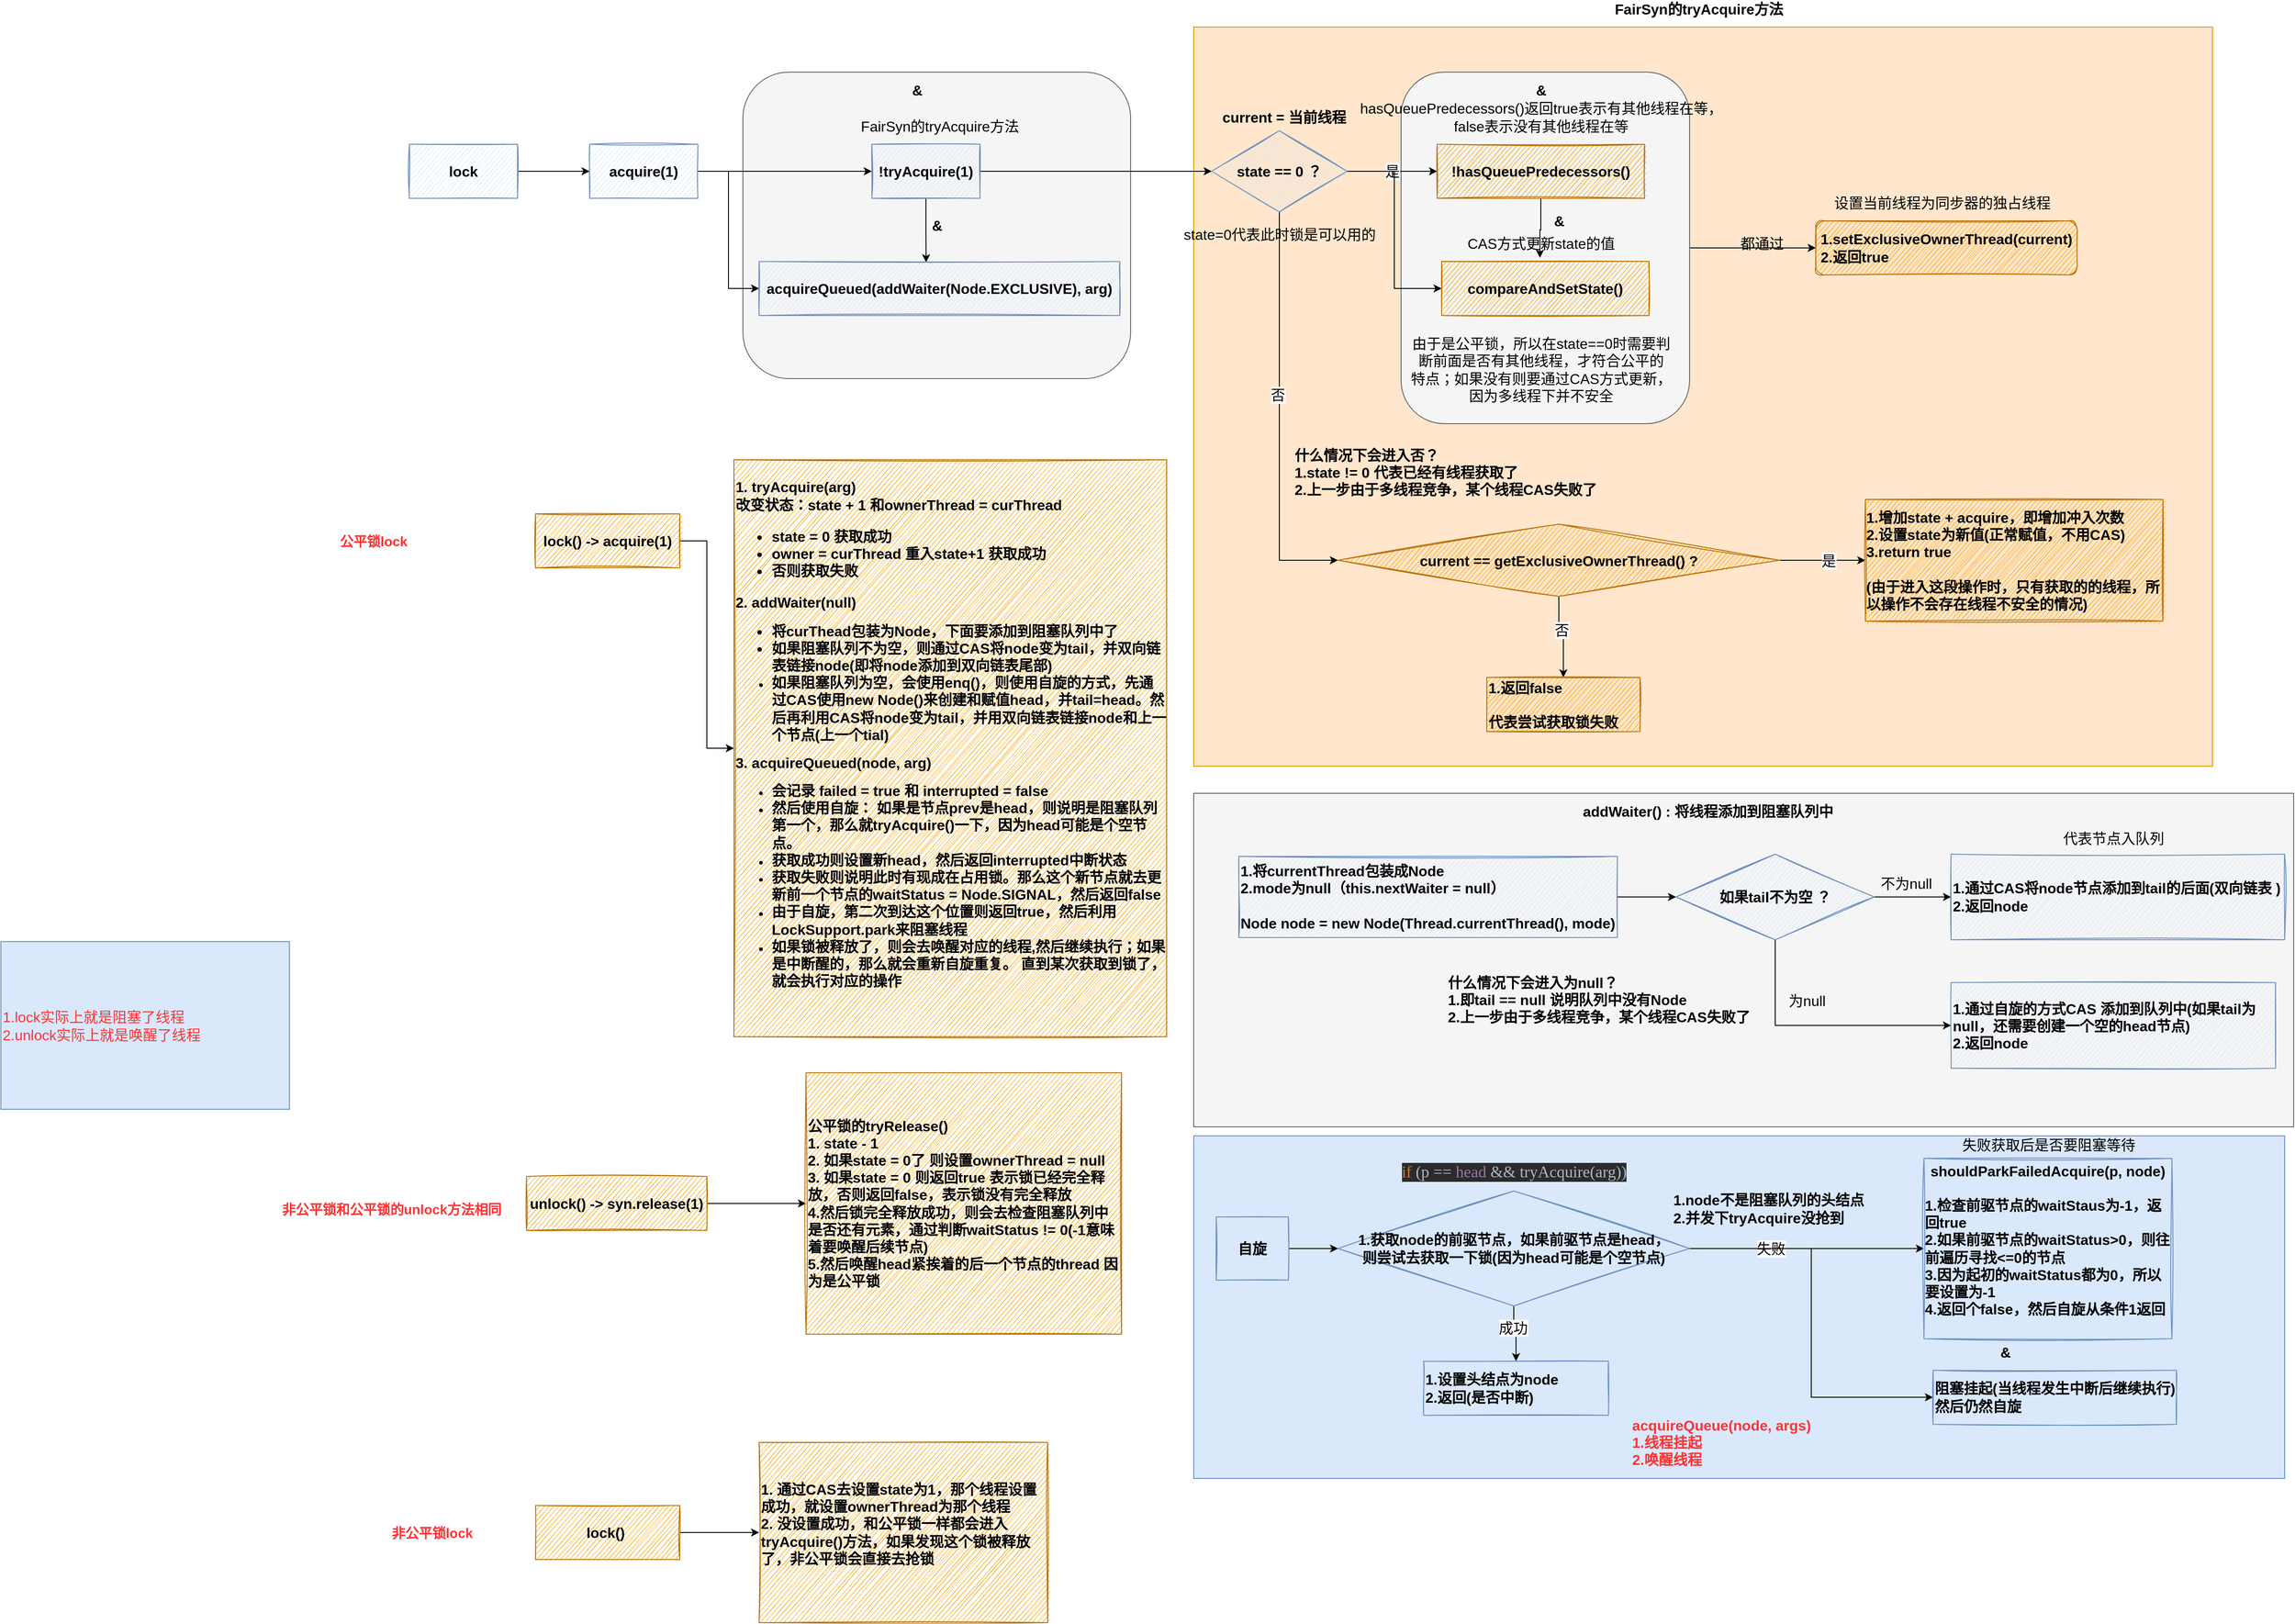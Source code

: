 <mxfile version="17.4.2" type="device" pages="3"><diagram id="Sac6LiigjofpRozVQx3Q" name="AQS"><mxGraphModel dx="2236" dy="801" grid="1" gridSize="10" guides="1" tooltips="1" connect="1" arrows="1" fold="1" page="1" pageScale="1" pageWidth="827" pageHeight="1169" math="0" shadow="0"><root><mxCell id="0"/><mxCell id="1" parent="0"/><mxCell id="ndNpk6a4e07RuRm3kh-J-104" value="" style="rounded=0;whiteSpace=wrap;html=1;shadow=0;glass=0;sketch=0;fontFamily=Helvetica;fontSize=16;fontColor=default;strokeColor=#6c8ebf;strokeWidth=1;fillColor=#dae8fc;" parent="1" vertex="1"><mxGeometry x="750" y="1350" width="1210" height="380" as="geometry"/></mxCell><mxCell id="ndNpk6a4e07RuRm3kh-J-81" value="" style="rounded=0;whiteSpace=wrap;html=1;shadow=0;glass=0;sketch=0;fontFamily=Helvetica;fontSize=16;fontColor=#333333;strokeColor=#666666;strokeWidth=1;fillColor=#f5f5f5;" parent="1" vertex="1"><mxGeometry x="750" y="970" width="1220" height="370" as="geometry"/></mxCell><mxCell id="ndNpk6a4e07RuRm3kh-J-57" value="" style="rounded=0;whiteSpace=wrap;html=1;shadow=0;glass=0;sketch=0;fontFamily=Helvetica;fontSize=16;fillColor=#ffe6cc;strokeColor=#d79b00;" parent="1" vertex="1"><mxGeometry x="750" y="120" width="1130" height="820" as="geometry"/></mxCell><mxCell id="ndNpk6a4e07RuRm3kh-J-30" value="" style="edgeStyle=orthogonalEdgeStyle;rounded=0;orthogonalLoop=1;jettySize=auto;html=1;fontFamily=Helvetica;fontSize=16;fontColor=default;" parent="1" source="ndNpk6a4e07RuRm3kh-J-20" target="ndNpk6a4e07RuRm3kh-J-29" edge="1"><mxGeometry relative="1" as="geometry"/></mxCell><mxCell id="ndNpk6a4e07RuRm3kh-J-20" value="" style="rounded=1;whiteSpace=wrap;html=1;sketch=0;fontFamily=Helvetica;fontSize=16;fillColor=#f5f5f5;strokeColor=#666666;fontColor=#333333;glass=0;shadow=0;" parent="1" vertex="1"><mxGeometry x="980" y="170" width="320" height="390" as="geometry"/></mxCell><mxCell id="ndNpk6a4e07RuRm3kh-J-7" value="" style="rounded=1;whiteSpace=wrap;html=1;sketch=0;fontFamily=Helvetica;fontSize=16;fillColor=#f5f5f5;strokeColor=#666666;fontColor=#333333;glass=0;shadow=0;" parent="1" vertex="1"><mxGeometry x="250" y="170" width="430" height="340" as="geometry"/></mxCell><mxCell id="ndNpk6a4e07RuRm3kh-J-4" value="" style="edgeStyle=orthogonalEdgeStyle;rounded=0;orthogonalLoop=1;jettySize=auto;html=1;fontSize=16;" parent="1" source="ndNpk6a4e07RuRm3kh-J-2" target="ndNpk6a4e07RuRm3kh-J-3" edge="1"><mxGeometry relative="1" as="geometry"/></mxCell><mxCell id="ndNpk6a4e07RuRm3kh-J-2" value="&lt;font style=&quot;font-size: 16px&quot;&gt;&lt;b&gt;lock&lt;/b&gt;&lt;/font&gt;" style="rounded=0;whiteSpace=wrap;html=1;sketch=1;fillColor=#dae8fc;strokeColor=#6c8ebf;" parent="1" vertex="1"><mxGeometry x="-120" y="250" width="120" height="60" as="geometry"/></mxCell><mxCell id="ndNpk6a4e07RuRm3kh-J-6" value="" style="edgeStyle=orthogonalEdgeStyle;rounded=0;orthogonalLoop=1;jettySize=auto;html=1;fontFamily=Helvetica;fontSize=16;fontColor=default;entryX=0;entryY=0.5;entryDx=0;entryDy=0;" parent="1" source="ndNpk6a4e07RuRm3kh-J-3" target="ndNpk6a4e07RuRm3kh-J-8" edge="1"><mxGeometry relative="1" as="geometry"><mxPoint x="550" y="280" as="targetPoint"/></mxGeometry></mxCell><mxCell id="ndNpk6a4e07RuRm3kh-J-60" style="edgeStyle=orthogonalEdgeStyle;rounded=0;orthogonalLoop=1;jettySize=auto;html=1;exitX=1;exitY=0.5;exitDx=0;exitDy=0;entryX=0;entryY=0.5;entryDx=0;entryDy=0;fontFamily=Helvetica;fontSize=16;fontColor=default;" parent="1" source="ndNpk6a4e07RuRm3kh-J-3" target="ndNpk6a4e07RuRm3kh-J-59" edge="1"><mxGeometry relative="1" as="geometry"/></mxCell><mxCell id="ndNpk6a4e07RuRm3kh-J-3" value="&lt;font style=&quot;font-size: 16px&quot;&gt;&lt;b&gt;acquire(1)&lt;/b&gt;&lt;/font&gt;" style="whiteSpace=wrap;html=1;fillColor=#dae8fc;strokeColor=#6c8ebf;rounded=0;sketch=1;" parent="1" vertex="1"><mxGeometry x="80" y="250" width="120" height="60" as="geometry"/></mxCell><mxCell id="ndNpk6a4e07RuRm3kh-J-14" value="" style="edgeStyle=orthogonalEdgeStyle;rounded=0;orthogonalLoop=1;jettySize=auto;html=1;fontFamily=Helvetica;fontSize=16;fontColor=default;" parent="1" source="ndNpk6a4e07RuRm3kh-J-8" target="ndNpk6a4e07RuRm3kh-J-13" edge="1"><mxGeometry relative="1" as="geometry"/></mxCell><mxCell id="ndNpk6a4e07RuRm3kh-J-61" style="edgeStyle=orthogonalEdgeStyle;rounded=0;orthogonalLoop=1;jettySize=auto;html=1;exitX=0.5;exitY=1;exitDx=0;exitDy=0;entryX=0.463;entryY=0.017;entryDx=0;entryDy=0;entryPerimeter=0;fontFamily=Helvetica;fontSize=16;fontColor=default;" parent="1" source="ndNpk6a4e07RuRm3kh-J-8" target="ndNpk6a4e07RuRm3kh-J-59" edge="1"><mxGeometry relative="1" as="geometry"><Array as="points"><mxPoint x="453" y="346"/><mxPoint x="453" y="346"/></Array></mxGeometry></mxCell><mxCell id="ndNpk6a4e07RuRm3kh-J-8" value="&lt;span style=&quot;font-size: 16px&quot;&gt;&lt;b&gt;!tryAcquire(1)&lt;/b&gt;&lt;/span&gt;" style="rounded=0;whiteSpace=wrap;html=1;sketch=1;fillColor=#dae8fc;strokeColor=#6c8ebf;" parent="1" vertex="1"><mxGeometry x="393" y="250" width="120" height="60" as="geometry"/></mxCell><mxCell id="ndNpk6a4e07RuRm3kh-J-10" value="&lt;b&gt;&amp;amp;&lt;/b&gt;" style="text;html=1;align=center;verticalAlign=middle;resizable=0;points=[];autosize=1;strokeColor=none;fillColor=none;fontSize=16;fontFamily=Helvetica;fontColor=default;" parent="1" vertex="1"><mxGeometry x="428" y="180" width="30" height="20" as="geometry"/></mxCell><mxCell id="ndNpk6a4e07RuRm3kh-J-19" value="是" style="edgeStyle=orthogonalEdgeStyle;rounded=0;orthogonalLoop=1;jettySize=auto;html=1;fontFamily=Helvetica;fontSize=16;fontColor=default;" parent="1" source="ndNpk6a4e07RuRm3kh-J-13" target="ndNpk6a4e07RuRm3kh-J-18" edge="1"><mxGeometry relative="1" as="geometry"/></mxCell><mxCell id="ndNpk6a4e07RuRm3kh-J-25" style="edgeStyle=orthogonalEdgeStyle;rounded=0;orthogonalLoop=1;jettySize=auto;html=1;exitX=1;exitY=0.5;exitDx=0;exitDy=0;entryX=0;entryY=0.5;entryDx=0;entryDy=0;fontFamily=Helvetica;fontSize=16;fontColor=default;" parent="1" source="ndNpk6a4e07RuRm3kh-J-13" target="ndNpk6a4e07RuRm3kh-J-24" edge="1"><mxGeometry relative="1" as="geometry"/></mxCell><mxCell id="ndNpk6a4e07RuRm3kh-J-55" style="edgeStyle=orthogonalEdgeStyle;rounded=0;orthogonalLoop=1;jettySize=auto;html=1;exitX=0.5;exitY=1;exitDx=0;exitDy=0;entryX=0;entryY=0.5;entryDx=0;entryDy=0;fontFamily=Helvetica;fontSize=16;fontColor=default;" parent="1" source="ndNpk6a4e07RuRm3kh-J-13" target="ndNpk6a4e07RuRm3kh-J-43" edge="1"><mxGeometry relative="1" as="geometry"/></mxCell><mxCell id="ndNpk6a4e07RuRm3kh-J-56" value="否" style="edgeLabel;html=1;align=center;verticalAlign=middle;resizable=0;points=[];fontSize=16;fontFamily=Helvetica;fontColor=default;" parent="ndNpk6a4e07RuRm3kh-J-55" vertex="1" connectable="0"><mxGeometry x="-0.103" y="-2" relative="1" as="geometry"><mxPoint as="offset"/></mxGeometry></mxCell><mxCell id="ndNpk6a4e07RuRm3kh-J-13" value="&lt;div style=&quot;text-align: left&quot;&gt;&lt;/div&gt;&lt;font style=&quot;font-size: 16px&quot;&gt;&lt;b&gt;state == 0 ？&lt;/b&gt;&lt;/font&gt;" style="rhombus;whiteSpace=wrap;html=1;fillColor=#dae8fc;strokeColor=#6c8ebf;rounded=0;sketch=1;" parent="1" vertex="1"><mxGeometry x="770" y="235" width="150" height="90" as="geometry"/></mxCell><mxCell id="ndNpk6a4e07RuRm3kh-J-15" value="FairSyn的tryAcquire方法" style="text;html=1;align=center;verticalAlign=middle;resizable=0;points=[];autosize=1;strokeColor=none;fillColor=none;fontSize=16;fontFamily=Helvetica;fontColor=default;" parent="1" vertex="1"><mxGeometry x="373" y="220" width="190" height="20" as="geometry"/></mxCell><mxCell id="ndNpk6a4e07RuRm3kh-J-16" value="state=0代表此时锁是可以用的" style="text;html=1;align=center;verticalAlign=middle;resizable=0;points=[];autosize=1;strokeColor=none;fillColor=none;fontSize=16;fontFamily=Helvetica;fontColor=default;" parent="1" vertex="1"><mxGeometry x="730" y="340" width="230" height="20" as="geometry"/></mxCell><mxCell id="ndNpk6a4e07RuRm3kh-J-63" style="edgeStyle=orthogonalEdgeStyle;rounded=0;orthogonalLoop=1;jettySize=auto;html=1;exitX=0.5;exitY=1;exitDx=0;exitDy=0;entryX=0.474;entryY=-0.067;entryDx=0;entryDy=0;entryPerimeter=0;fontFamily=Helvetica;fontSize=16;fontColor=default;" parent="1" source="ndNpk6a4e07RuRm3kh-J-18" target="ndNpk6a4e07RuRm3kh-J-24" edge="1"><mxGeometry relative="1" as="geometry"/></mxCell><mxCell id="ndNpk6a4e07RuRm3kh-J-18" value="&lt;font style=&quot;font-size: 16px&quot;&gt;&lt;b&gt;!hasQueuePredecessors()&lt;/b&gt;&lt;/font&gt;" style="whiteSpace=wrap;html=1;fillColor=#f0a30a;strokeColor=#BD7000;rounded=0;sketch=1;fontColor=#000000;" parent="1" vertex="1"><mxGeometry x="1020" y="250" width="230" height="60" as="geometry"/></mxCell><mxCell id="ndNpk6a4e07RuRm3kh-J-22" value="hasQueuePredecessors()返回true表示有其他线程在等，&lt;br&gt;false表示没有其他线程在等" style="text;html=1;align=center;verticalAlign=middle;resizable=0;points=[];autosize=1;strokeColor=none;fillColor=none;fontSize=16;fontFamily=Helvetica;fontColor=default;" parent="1" vertex="1"><mxGeometry x="925" y="200" width="420" height="40" as="geometry"/></mxCell><mxCell id="ndNpk6a4e07RuRm3kh-J-23" value="&lt;b&gt;&amp;amp;&lt;/b&gt;" style="text;html=1;align=center;verticalAlign=middle;resizable=0;points=[];autosize=1;strokeColor=none;fillColor=none;fontSize=16;fontFamily=Helvetica;fontColor=default;" parent="1" vertex="1"><mxGeometry x="1120" y="180" width="30" height="20" as="geometry"/></mxCell><mxCell id="ndNpk6a4e07RuRm3kh-J-24" value="&lt;font style=&quot;font-size: 16px&quot;&gt;&lt;b&gt;compareAndSetState()&lt;/b&gt;&lt;/font&gt;" style="whiteSpace=wrap;html=1;fillColor=#f0a30a;strokeColor=#BD7000;rounded=0;sketch=1;fontColor=#000000;" parent="1" vertex="1"><mxGeometry x="1025" y="380" width="230" height="60" as="geometry"/></mxCell><mxCell id="ndNpk6a4e07RuRm3kh-J-26" value="CAS方式更新state的值" style="text;html=1;align=center;verticalAlign=middle;resizable=0;points=[];autosize=1;strokeColor=none;fillColor=none;fontSize=16;fontFamily=Helvetica;fontColor=default;" parent="1" vertex="1"><mxGeometry x="1045" y="350" width="180" height="20" as="geometry"/></mxCell><mxCell id="ndNpk6a4e07RuRm3kh-J-27" value="由于是公平锁，所以在state==0时需要判&lt;br&gt;断前面是否有其他线程，才符合公平的&lt;br&gt;特点；如果没有则要通过CAS方式更新，&lt;br&gt;因为多线程下并不安全" style="text;html=1;align=center;verticalAlign=middle;resizable=0;points=[];autosize=1;strokeColor=none;fillColor=none;fontSize=16;fontFamily=Helvetica;fontColor=default;" parent="1" vertex="1"><mxGeometry x="985" y="460" width="300" height="80" as="geometry"/></mxCell><mxCell id="ndNpk6a4e07RuRm3kh-J-29" value="&lt;b&gt;1.setExclusiveOwnerThread(current)&lt;br&gt;&lt;div style=&quot;text-align: left&quot;&gt;&lt;b&gt;2.返回true&lt;/b&gt;&lt;/div&gt;&lt;/b&gt;" style="whiteSpace=wrap;html=1;fontSize=16;rounded=1;sketch=1;glass=0;shadow=0;fillColor=#f0a30a;strokeColor=#BD7000;fontColor=#000000;strokeWidth=1;" parent="1" vertex="1"><mxGeometry x="1440" y="335" width="290" height="60" as="geometry"/></mxCell><mxCell id="ndNpk6a4e07RuRm3kh-J-31" value="都通过" style="text;html=1;align=center;verticalAlign=middle;resizable=0;points=[];autosize=1;strokeColor=none;fillColor=none;fontSize=16;fontFamily=Helvetica;fontColor=default;" parent="1" vertex="1"><mxGeometry x="1350" y="350" width="60" height="20" as="geometry"/></mxCell><mxCell id="ndNpk6a4e07RuRm3kh-J-32" value="设置当前线程为同步器的独占线程" style="text;html=1;align=center;verticalAlign=middle;resizable=0;points=[];autosize=1;strokeColor=none;fillColor=none;fontSize=16;fontFamily=Helvetica;fontColor=default;" parent="1" vertex="1"><mxGeometry x="1450" y="305" width="260" height="20" as="geometry"/></mxCell><mxCell id="ndNpk6a4e07RuRm3kh-J-41" value="&lt;b&gt;&lt;span&gt;什么情况下会进入否？&lt;br&gt;&lt;/span&gt;&lt;span&gt;1.state != 0 代表已经有线程获取了&lt;br&gt;&lt;/span&gt;&lt;span&gt;2.上一步由于多线程竞争，某个线程CAS失败了&lt;/span&gt;&lt;/b&gt;&lt;span&gt;&lt;br&gt;&lt;/span&gt;" style="text;html=1;align=left;verticalAlign=middle;resizable=0;points=[];autosize=1;strokeColor=none;fillColor=none;fontSize=16;fontFamily=Helvetica;fontColor=default;" parent="1" vertex="1"><mxGeometry x="860" y="584" width="350" height="60" as="geometry"/></mxCell><mxCell id="ndNpk6a4e07RuRm3kh-J-45" value="" style="edgeStyle=orthogonalEdgeStyle;rounded=0;orthogonalLoop=1;jettySize=auto;html=1;fontFamily=Helvetica;fontSize=16;fontColor=default;" parent="1" source="ndNpk6a4e07RuRm3kh-J-43" target="ndNpk6a4e07RuRm3kh-J-44" edge="1"><mxGeometry relative="1" as="geometry"/></mxCell><mxCell id="ndNpk6a4e07RuRm3kh-J-46" value="是" style="edgeLabel;html=1;align=center;verticalAlign=middle;resizable=0;points=[];fontSize=16;fontFamily=Helvetica;fontColor=default;" parent="ndNpk6a4e07RuRm3kh-J-45" vertex="1" connectable="0"><mxGeometry x="0.14" relative="1" as="geometry"><mxPoint as="offset"/></mxGeometry></mxCell><mxCell id="ndNpk6a4e07RuRm3kh-J-51" value="" style="edgeStyle=orthogonalEdgeStyle;rounded=0;orthogonalLoop=1;jettySize=auto;html=1;fontFamily=Helvetica;fontSize=16;fontColor=default;" parent="1" source="ndNpk6a4e07RuRm3kh-J-43" target="ndNpk6a4e07RuRm3kh-J-50" edge="1"><mxGeometry relative="1" as="geometry"/></mxCell><mxCell id="ndNpk6a4e07RuRm3kh-J-52" value="否" style="edgeLabel;html=1;align=center;verticalAlign=middle;resizable=0;points=[];fontSize=16;fontFamily=Helvetica;fontColor=default;" parent="ndNpk6a4e07RuRm3kh-J-51" vertex="1" connectable="0"><mxGeometry x="-0.222" y="3" relative="1" as="geometry"><mxPoint as="offset"/></mxGeometry></mxCell><mxCell id="ndNpk6a4e07RuRm3kh-J-43" value="&lt;font style=&quot;font-size: 16px&quot;&gt;&lt;b&gt;current == getExclusiveOwnerThread() ?&lt;/b&gt;&lt;/font&gt;" style="rhombus;whiteSpace=wrap;html=1;fillColor=#f0a30a;strokeColor=#BD7000;rounded=0;sketch=1;fontColor=#000000;" parent="1" vertex="1"><mxGeometry x="910" y="671.5" width="490" height="80" as="geometry"/></mxCell><mxCell id="ndNpk6a4e07RuRm3kh-J-44" value="&lt;div style=&quot;text-align: left&quot;&gt;&lt;b&gt;&lt;font style=&quot;font-size: 16px&quot;&gt;1.增加state + acquire，即增加冲入次数&lt;/font&gt;&lt;/b&gt;&lt;/div&gt;&lt;b&gt;&lt;div style=&quot;text-align: left&quot;&gt;&lt;b&gt;&lt;font style=&quot;font-size: 16px&quot;&gt;2.设置state为新值(正常赋值，不用CAS)&lt;/font&gt;&lt;/b&gt;&lt;/div&gt;&lt;div style=&quot;text-align: left&quot;&gt;&lt;b&gt;&lt;font style=&quot;font-size: 16px&quot;&gt;3.return true&lt;/font&gt;&lt;/b&gt;&lt;/div&gt;&lt;div style=&quot;text-align: left&quot;&gt;&lt;b&gt;&lt;font style=&quot;font-size: 16px&quot;&gt;&lt;br&gt;&lt;/font&gt;&lt;/b&gt;&lt;/div&gt;&lt;div style=&quot;text-align: left&quot;&gt;&lt;b&gt;&lt;font style=&quot;font-size: 16px&quot;&gt;(由于进入这段操作时，只有获取的的线程，所以操作不会存在线程不安全的情况)&lt;/font&gt;&lt;/b&gt;&lt;/div&gt;&lt;/b&gt;" style="whiteSpace=wrap;html=1;fillColor=#f0a30a;strokeColor=#BD7000;rounded=0;sketch=1;fontColor=#000000;" parent="1" vertex="1"><mxGeometry x="1495" y="644" width="330" height="135" as="geometry"/></mxCell><mxCell id="ndNpk6a4e07RuRm3kh-J-50" value="&lt;font style=&quot;font-size: 16px&quot;&gt;&lt;b&gt;1.返回false&lt;br&gt;&lt;br&gt;代表尝试获取锁失败&lt;br&gt;&lt;/b&gt;&lt;/font&gt;" style="whiteSpace=wrap;html=1;fillColor=#f0a30a;strokeColor=#BD7000;rounded=0;sketch=1;align=left;fontColor=#000000;" parent="1" vertex="1"><mxGeometry x="1075" y="841.5" width="170" height="60" as="geometry"/></mxCell><mxCell id="ndNpk6a4e07RuRm3kh-J-53" value="&lt;div style=&quot;font-size: 12px ; text-align: left&quot;&gt;&lt;span style=&quot;font-size: 16px&quot;&gt;&lt;b&gt;current = 当前线程&lt;/b&gt;&lt;/span&gt;&lt;/div&gt;&lt;font&gt;&lt;/font&gt;" style="text;html=1;align=center;verticalAlign=middle;resizable=0;points=[];autosize=1;strokeColor=none;fillColor=none;fontSize=16;fontFamily=Helvetica;fontColor=default;" parent="1" vertex="1"><mxGeometry x="775" y="205" width="150" height="30" as="geometry"/></mxCell><mxCell id="ndNpk6a4e07RuRm3kh-J-58" value="&lt;b&gt;FairSyn的tryAcquire方法&lt;/b&gt;" style="text;html=1;align=center;verticalAlign=middle;resizable=0;points=[];autosize=1;strokeColor=none;fillColor=none;fontSize=16;fontFamily=Helvetica;fontColor=default;" parent="1" vertex="1"><mxGeometry x="1210" y="90" width="200" height="20" as="geometry"/></mxCell><mxCell id="ndNpk6a4e07RuRm3kh-J-59" value="&lt;font style=&quot;font-size: 16px&quot;&gt;&lt;b&gt;acquireQueued(addWaiter(Node.EXCLUSIVE), arg)&lt;/b&gt;&lt;/font&gt;" style="rounded=0;whiteSpace=wrap;html=1;sketch=1;fillColor=#dae8fc;strokeColor=#6c8ebf;" parent="1" vertex="1"><mxGeometry x="268" y="380" width="400" height="60" as="geometry"/></mxCell><mxCell id="ndNpk6a4e07RuRm3kh-J-62" value="&lt;b&gt;&amp;amp;&lt;/b&gt;" style="text;html=1;align=center;verticalAlign=middle;resizable=0;points=[];autosize=1;strokeColor=none;fillColor=none;fontSize=16;fontFamily=Helvetica;fontColor=default;" parent="1" vertex="1"><mxGeometry x="450" y="330" width="30" height="20" as="geometry"/></mxCell><mxCell id="ndNpk6a4e07RuRm3kh-J-64" value="&lt;b&gt;&amp;amp;&lt;/b&gt;" style="text;html=1;align=center;verticalAlign=middle;resizable=0;points=[];autosize=1;strokeColor=none;fillColor=none;fontSize=16;fontFamily=Helvetica;fontColor=default;" parent="1" vertex="1"><mxGeometry x="1140" y="325" width="30" height="20" as="geometry"/></mxCell><mxCell id="ndNpk6a4e07RuRm3kh-J-71" value="" style="edgeStyle=orthogonalEdgeStyle;rounded=0;orthogonalLoop=1;jettySize=auto;html=1;fontFamily=Helvetica;fontSize=16;fontColor=default;" parent="1" source="ndNpk6a4e07RuRm3kh-J-66" target="ndNpk6a4e07RuRm3kh-J-70" edge="1"><mxGeometry relative="1" as="geometry"/></mxCell><mxCell id="ndNpk6a4e07RuRm3kh-J-66" value="&lt;span style=&quot;font-size: 16px&quot;&gt;&lt;b&gt;1.将currentThread包装成Node&lt;br&gt;2.mode为null（this.nextWaiter = null）&lt;br&gt;&lt;br&gt;&lt;/b&gt;&lt;/span&gt;&lt;b style=&quot;font-size: 16px&quot;&gt;Node node = new Node(Thread.currentThread(), mode)&lt;br&gt;&lt;/b&gt;" style="whiteSpace=wrap;html=1;fillColor=#dae8fc;strokeColor=#6c8ebf;rounded=0;sketch=1;align=left;" parent="1" vertex="1"><mxGeometry x="800" y="1040" width="420" height="90" as="geometry"/></mxCell><mxCell id="ndNpk6a4e07RuRm3kh-J-74" value="" style="edgeStyle=orthogonalEdgeStyle;rounded=0;orthogonalLoop=1;jettySize=auto;html=1;fontFamily=Helvetica;fontSize=16;fontColor=default;" parent="1" source="ndNpk6a4e07RuRm3kh-J-70" target="ndNpk6a4e07RuRm3kh-J-73" edge="1"><mxGeometry relative="1" as="geometry"/></mxCell><mxCell id="ndNpk6a4e07RuRm3kh-J-77" style="edgeStyle=orthogonalEdgeStyle;rounded=0;orthogonalLoop=1;jettySize=auto;html=1;exitX=0.5;exitY=1;exitDx=0;exitDy=0;fontFamily=Helvetica;fontSize=16;fontColor=default;entryX=0;entryY=0.5;entryDx=0;entryDy=0;" parent="1" source="ndNpk6a4e07RuRm3kh-J-70" target="ndNpk6a4e07RuRm3kh-J-79" edge="1"><mxGeometry relative="1" as="geometry"><mxPoint x="1395" y="1190" as="targetPoint"/></mxGeometry></mxCell><mxCell id="ndNpk6a4e07RuRm3kh-J-70" value="&lt;b&gt;&lt;font style=&quot;font-size: 16px&quot;&gt;如果tail不为空 ？&lt;/font&gt;&lt;/b&gt;" style="rhombus;whiteSpace=wrap;html=1;align=center;fillColor=#dae8fc;strokeColor=#6c8ebf;rounded=0;sketch=1;" parent="1" vertex="1"><mxGeometry x="1285" y="1037.5" width="220" height="95" as="geometry"/></mxCell><mxCell id="ndNpk6a4e07RuRm3kh-J-73" value="&lt;font style=&quot;font-size: 16px&quot;&gt;&lt;b&gt;1.通过CAS将node节点添加到tail的后面(双向链表 )&amp;nbsp;&lt;br&gt;2.返回node&lt;br&gt;&lt;/b&gt;&lt;/font&gt;" style="whiteSpace=wrap;html=1;fillColor=#dae8fc;strokeColor=#6c8ebf;rounded=0;sketch=1;align=left;" parent="1" vertex="1"><mxGeometry x="1590" y="1037.5" width="370" height="95" as="geometry"/></mxCell><mxCell id="ndNpk6a4e07RuRm3kh-J-75" value="不为null" style="text;html=1;align=center;verticalAlign=middle;resizable=0;points=[];autosize=1;strokeColor=none;fillColor=none;fontSize=16;fontFamily=Helvetica;fontColor=default;" parent="1" vertex="1"><mxGeometry x="1505" y="1060" width="70" height="20" as="geometry"/></mxCell><mxCell id="ndNpk6a4e07RuRm3kh-J-76" value="代表节点入队列" style="text;html=1;align=center;verticalAlign=middle;resizable=0;points=[];autosize=1;strokeColor=none;fillColor=none;fontSize=16;fontFamily=Helvetica;fontColor=default;" parent="1" vertex="1"><mxGeometry x="1705" y="1010" width="130" height="20" as="geometry"/></mxCell><mxCell id="ndNpk6a4e07RuRm3kh-J-78" value="为null" style="text;html=1;align=center;verticalAlign=middle;resizable=0;points=[];autosize=1;strokeColor=none;fillColor=none;fontSize=16;fontFamily=Helvetica;fontColor=default;" parent="1" vertex="1"><mxGeometry x="1400" y="1190" width="60" height="20" as="geometry"/></mxCell><mxCell id="ndNpk6a4e07RuRm3kh-J-79" value="&lt;font style=&quot;font-size: 16px&quot;&gt;&lt;b&gt;1.通过自旋的方式CAS 添加到队列中(如果tail为null，还需要创建一个空的head节点)&lt;br&gt;2.返回node&lt;br&gt;&lt;/b&gt;&lt;/font&gt;" style="whiteSpace=wrap;html=1;fillColor=#dae8fc;strokeColor=#6c8ebf;rounded=0;sketch=1;align=left;" parent="1" vertex="1"><mxGeometry x="1590" y="1180" width="360" height="95" as="geometry"/></mxCell><mxCell id="ndNpk6a4e07RuRm3kh-J-80" value="&lt;b&gt;&lt;span&gt;什么情况下会进入为null？&lt;br&gt;&lt;/span&gt;&lt;span&gt;1.即tail == null 说明队列中没有Node&lt;br&gt;&lt;/span&gt;&lt;span&gt;2.上一步由于多线程竞争，某个线程CAS失败了&lt;/span&gt;&lt;/b&gt;&lt;span&gt;&lt;br&gt;&lt;/span&gt;" style="text;html=1;align=left;verticalAlign=middle;resizable=0;points=[];autosize=1;strokeColor=none;fillColor=none;fontSize=16;fontFamily=Helvetica;fontColor=default;" parent="1" vertex="1"><mxGeometry x="1030" y="1169" width="350" height="60" as="geometry"/></mxCell><mxCell id="ndNpk6a4e07RuRm3kh-J-82" value="&lt;b&gt;addWaiter() : 将线程添加到阻塞队列中&lt;/b&gt;" style="text;html=1;align=center;verticalAlign=middle;resizable=0;points=[];autosize=1;strokeColor=none;fillColor=none;fontSize=16;fontFamily=Helvetica;fontColor=default;" parent="1" vertex="1"><mxGeometry x="1175" y="980" width="290" height="20" as="geometry"/></mxCell><mxCell id="ndNpk6a4e07RuRm3kh-J-86" value="" style="edgeStyle=orthogonalEdgeStyle;rounded=0;orthogonalLoop=1;jettySize=auto;html=1;fontFamily=Helvetica;fontSize=16;fontColor=default;" parent="1" source="ndNpk6a4e07RuRm3kh-J-84" target="ndNpk6a4e07RuRm3kh-J-85" edge="1"><mxGeometry relative="1" as="geometry"/></mxCell><mxCell id="ndNpk6a4e07RuRm3kh-J-84" value="&lt;div&gt;&lt;b style=&quot;font-size: 16px&quot;&gt;自旋&lt;/b&gt;&lt;/div&gt;" style="whiteSpace=wrap;html=1;fillColor=#dae8fc;strokeColor=#6c8ebf;rounded=0;sketch=1;align=center;" parent="1" vertex="1"><mxGeometry x="775" y="1440" width="80" height="70" as="geometry"/></mxCell><mxCell id="ndNpk6a4e07RuRm3kh-J-93" value="" style="edgeStyle=orthogonalEdgeStyle;rounded=0;orthogonalLoop=1;jettySize=auto;html=1;fontFamily=Helvetica;fontSize=16;fontColor=default;" parent="1" source="ndNpk6a4e07RuRm3kh-J-85" target="ndNpk6a4e07RuRm3kh-J-92" edge="1"><mxGeometry relative="1" as="geometry"/></mxCell><mxCell id="ndNpk6a4e07RuRm3kh-J-94" value="成功" style="edgeLabel;html=1;align=center;verticalAlign=middle;resizable=0;points=[];fontSize=16;fontFamily=Helvetica;fontColor=default;" parent="ndNpk6a4e07RuRm3kh-J-93" vertex="1" connectable="0"><mxGeometry x="-0.24" y="-1" relative="1" as="geometry"><mxPoint as="offset"/></mxGeometry></mxCell><mxCell id="ndNpk6a4e07RuRm3kh-J-97" value="" style="edgeStyle=orthogonalEdgeStyle;rounded=0;orthogonalLoop=1;jettySize=auto;html=1;fontFamily=Helvetica;fontSize=16;fontColor=default;" parent="1" source="ndNpk6a4e07RuRm3kh-J-85" target="ndNpk6a4e07RuRm3kh-J-96" edge="1"><mxGeometry relative="1" as="geometry"/></mxCell><mxCell id="ndNpk6a4e07RuRm3kh-J-98" value="失败" style="edgeLabel;html=1;align=center;verticalAlign=middle;resizable=0;points=[];fontSize=16;fontFamily=Helvetica;fontColor=default;" parent="ndNpk6a4e07RuRm3kh-J-97" vertex="1" connectable="0"><mxGeometry x="-0.31" relative="1" as="geometry"><mxPoint as="offset"/></mxGeometry></mxCell><mxCell id="ndNpk6a4e07RuRm3kh-J-102" style="edgeStyle=orthogonalEdgeStyle;rounded=0;orthogonalLoop=1;jettySize=auto;html=1;exitX=1;exitY=0.5;exitDx=0;exitDy=0;entryX=0;entryY=0.5;entryDx=0;entryDy=0;fontFamily=Helvetica;fontSize=16;fontColor=default;" parent="1" source="ndNpk6a4e07RuRm3kh-J-85" target="ndNpk6a4e07RuRm3kh-J-101" edge="1"><mxGeometry relative="1" as="geometry"/></mxCell><mxCell id="ndNpk6a4e07RuRm3kh-J-85" value="&lt;b&gt;&lt;font style=&quot;font-size: 16px&quot;&gt;1.获取node的前驱节点，如果前驱节点是head，&lt;br&gt;则尝试去获取一下锁(因为head可能是个空节点)&lt;/font&gt;&lt;/b&gt;" style="rhombus;whiteSpace=wrap;html=1;fillColor=#dae8fc;strokeColor=#6c8ebf;rounded=0;sketch=1;align=center;" parent="1" vertex="1"><mxGeometry x="910" y="1411.25" width="390" height="127.5" as="geometry"/></mxCell><mxCell id="ndNpk6a4e07RuRm3kh-J-87" value="&lt;pre style=&quot;background-color: #2b2b2b ; color: #a9b7c6 ; font-family: &amp;#34;宋体&amp;#34; ; font-size: 13.5pt&quot;&gt;&lt;span style=&quot;color: #cc7832&quot;&gt;if &lt;/span&gt;(p == &lt;span style=&quot;color: #9876aa&quot;&gt;head &lt;/span&gt;&amp;amp;&amp;amp; tryAcquire(arg))&lt;/pre&gt;" style="text;html=1;align=center;verticalAlign=middle;resizable=0;points=[];autosize=1;strokeColor=none;fillColor=none;fontSize=16;fontFamily=Helvetica;fontColor=default;" parent="1" vertex="1"><mxGeometry x="950" y="1360" width="310" height="60" as="geometry"/></mxCell><mxCell id="ndNpk6a4e07RuRm3kh-J-92" value="&lt;b style=&quot;font-size: 16px&quot;&gt;1.设置头结点为node&lt;br&gt;&lt;/b&gt;&lt;b&gt;&lt;font style=&quot;font-size: 16px&quot;&gt;2.返回(是否中断)&lt;/font&gt;&lt;/b&gt;" style="whiteSpace=wrap;html=1;fillColor=#dae8fc;strokeColor=#6c8ebf;rounded=0;sketch=1;align=left;" parent="1" vertex="1"><mxGeometry x="1005" y="1600" width="205" height="60" as="geometry"/></mxCell><mxCell id="ndNpk6a4e07RuRm3kh-J-96" value="&lt;b&gt;&lt;font style=&quot;font-size: 16px&quot;&gt;shouldParkFailedAcquire(p, node)&lt;br&gt;&lt;div style=&quot;text-align: left&quot;&gt;&lt;b style=&quot;font-size: 12px&quot;&gt;&lt;font style=&quot;font-size: 16px&quot;&gt;&lt;br&gt;&lt;/font&gt;&lt;/b&gt;&lt;/div&gt;&lt;div style=&quot;text-align: left&quot;&gt;&lt;b style=&quot;font-size: 12px&quot;&gt;&lt;font style=&quot;font-size: 16px&quot;&gt;1.检查前驱节点的waitStaus为-1，返回true&lt;/font&gt;&lt;/b&gt;&lt;/div&gt;&lt;div style=&quot;text-align: left&quot;&gt;&lt;b style=&quot;font-size: 12px&quot;&gt;&lt;font style=&quot;font-size: 16px&quot;&gt;2.如果前驱节点的waitStatus&amp;gt;0，则往前遍历寻找&amp;lt;=0的节点&lt;/font&gt;&lt;/b&gt;&lt;/div&gt;&lt;div style=&quot;text-align: left&quot;&gt;&lt;b style=&quot;font-size: 12px&quot;&gt;&lt;font style=&quot;font-size: 16px&quot;&gt;3.因为起初的waitStatus都为0，所以要设置为-1&lt;/font&gt;&lt;/b&gt;&lt;/div&gt;&lt;div style=&quot;text-align: left&quot;&gt;&lt;b style=&quot;font-size: 12px&quot;&gt;&lt;font style=&quot;font-size: 16px&quot;&gt;4.返回个false，然后自旋从条件1返回&lt;/font&gt;&lt;/b&gt;&lt;/div&gt;&lt;div style=&quot;text-align: left&quot;&gt;&lt;b style=&quot;font-size: 12px&quot;&gt;&lt;font style=&quot;font-size: 16px&quot;&gt;&lt;br&gt;&lt;/font&gt;&lt;/b&gt;&lt;/div&gt;&lt;/font&gt;&lt;/b&gt;" style="whiteSpace=wrap;html=1;fillColor=#dae8fc;strokeColor=#6c8ebf;rounded=0;sketch=1;" parent="1" vertex="1"><mxGeometry x="1560" y="1375" width="275" height="200" as="geometry"/></mxCell><mxCell id="ndNpk6a4e07RuRm3kh-J-99" value="&lt;b&gt;1.node不是阻塞队列的头结点&lt;br&gt;2.并发下tryAcquire没抢到&lt;/b&gt;" style="text;html=1;align=left;verticalAlign=middle;resizable=0;points=[];autosize=1;strokeColor=none;fillColor=none;fontSize=16;fontFamily=Helvetica;fontColor=default;" parent="1" vertex="1"><mxGeometry x="1280" y="1411.25" width="230" height="40" as="geometry"/></mxCell><mxCell id="ndNpk6a4e07RuRm3kh-J-100" value="失败获取后是否要阻塞等待" style="text;html=1;align=center;verticalAlign=middle;resizable=0;points=[];autosize=1;strokeColor=none;fillColor=none;fontSize=16;fontFamily=Helvetica;fontColor=default;" parent="1" vertex="1"><mxGeometry x="1592.5" y="1350" width="210" height="20" as="geometry"/></mxCell><mxCell id="ndNpk6a4e07RuRm3kh-J-101" value="&lt;span style=&quot;font-size: 16px&quot;&gt;&lt;b&gt;阻塞挂起(当线程发生中断后继续执行)&lt;br&gt;然后仍然自旋&lt;br&gt;&lt;/b&gt;&lt;/span&gt;" style="whiteSpace=wrap;html=1;fillColor=#dae8fc;strokeColor=#6c8ebf;rounded=0;sketch=1;align=left;" parent="1" vertex="1"><mxGeometry x="1570" y="1610" width="270" height="60" as="geometry"/></mxCell><mxCell id="ndNpk6a4e07RuRm3kh-J-103" value="&lt;b&gt;&amp;amp;&lt;/b&gt;" style="text;html=1;align=center;verticalAlign=middle;resizable=0;points=[];autosize=1;strokeColor=none;fillColor=none;fontSize=16;fontFamily=Helvetica;fontColor=default;" parent="1" vertex="1"><mxGeometry x="1635" y="1580" width="30" height="20" as="geometry"/></mxCell><mxCell id="ndNpk6a4e07RuRm3kh-J-105" value="&lt;div style=&quot;text-align: left&quot;&gt;&lt;b&gt;&lt;font color=&quot;#ff3333&quot;&gt;acquireQueue(node, args)&lt;/font&gt;&lt;/b&gt;&lt;/div&gt;&lt;b&gt;&lt;div style=&quot;text-align: left&quot;&gt;&lt;b&gt;&lt;font color=&quot;#ff3333&quot;&gt;1.线程挂起&lt;/font&gt;&lt;/b&gt;&lt;/div&gt;&lt;font color=&quot;#ff3333&quot;&gt;&lt;div style=&quot;text-align: left&quot;&gt;&lt;b style=&quot;color: rgb(0 , 0 , 0)&quot;&gt;&lt;font color=&quot;#ff3333&quot;&gt;2.唤醒线程&lt;/font&gt;&lt;/b&gt;&lt;/div&gt;&lt;/font&gt;&lt;/b&gt;" style="text;html=1;align=center;verticalAlign=middle;resizable=0;points=[];autosize=1;strokeColor=none;fillColor=none;fontSize=16;fontFamily=Helvetica;fontColor=default;" parent="1" vertex="1"><mxGeometry x="1230" y="1660" width="210" height="60" as="geometry"/></mxCell><mxCell id="ndNpk6a4e07RuRm3kh-J-111" value="" style="edgeStyle=orthogonalEdgeStyle;rounded=0;orthogonalLoop=1;jettySize=auto;html=1;fontFamily=Helvetica;fontSize=16;fontColor=#FF3333;" parent="1" source="ndNpk6a4e07RuRm3kh-J-106" target="ndNpk6a4e07RuRm3kh-J-110" edge="1"><mxGeometry relative="1" as="geometry"/></mxCell><mxCell id="ndNpk6a4e07RuRm3kh-J-106" value="&lt;span style=&quot;font-size: 16px&quot;&gt;&lt;b&gt;lock() -&amp;gt; acquire(1)&lt;/b&gt;&lt;/span&gt;" style="whiteSpace=wrap;html=1;fillColor=#f0a30a;strokeColor=#BD7000;rounded=0;sketch=1;fontColor=#000000;" parent="1" vertex="1"><mxGeometry x="20" y="660" width="160" height="60" as="geometry"/></mxCell><mxCell id="ndNpk6a4e07RuRm3kh-J-110" value="&lt;font&gt;&lt;b style=&quot;font-size: 16px&quot;&gt;1. tryAcquire(arg)&amp;nbsp;&lt;br&gt;改变状态：state + 1 和ownerThread = curThread&lt;/b&gt;&lt;br&gt;&lt;ul style=&quot;font-size: 16px ; font-weight: bold&quot;&gt;&lt;li&gt;&lt;font style=&quot;font-size: 16px&quot;&gt;&lt;b&gt;state = 0 获取成功&lt;/b&gt;&lt;/font&gt;&lt;/li&gt;&lt;li&gt;&lt;font style=&quot;font-size: 16px&quot;&gt;&lt;b&gt;owner = curThread 重入state+1 获取成功&lt;/b&gt;&lt;/font&gt;&lt;/li&gt;&lt;li&gt;&lt;font style=&quot;font-size: 16px&quot;&gt;&lt;b&gt;否则获取失败&lt;/b&gt;&lt;/font&gt;&lt;/li&gt;&lt;/ul&gt;&lt;span style=&quot;font-weight: bold ; font-size: 16px&quot;&gt;2. addWaiter(null)&lt;/span&gt;&lt;br&gt;&lt;ul style=&quot;font-weight: bold&quot;&gt;&lt;li style=&quot;font-size: 16px&quot;&gt;&lt;font&gt;&lt;span style=&quot;font-size: 16px&quot;&gt;&lt;b&gt;将curThead包装为Node，下面要添加到阻塞队列中了&lt;/b&gt;&lt;/span&gt;&lt;/font&gt;&lt;/li&gt;&lt;li style=&quot;font-size: 16px&quot;&gt;&lt;font&gt;&lt;span style=&quot;font-size: 16px&quot;&gt;&lt;b&gt;如果阻塞队列不为空，则通过CAS&lt;b&gt;将node变为tail&lt;/b&gt;，并双向链表链接node(即将node添加到双向链表尾部)&lt;/b&gt;&lt;/span&gt;&lt;/font&gt;&lt;/li&gt;&lt;li&gt;&lt;font style=&quot;font-size: 16px&quot;&gt;&lt;span style=&quot;font-size: 16px&quot;&gt;&lt;b&gt;如果阻塞队列为空，会使用enq()，则使用自旋的方式，先通过CAS使用&lt;/b&gt;&lt;/span&gt;&lt;/font&gt;&lt;span style=&quot;font-size: 16px&quot;&gt;new Node()来创建和赋值head，并tail=head。然后再利用CAS&lt;/span&gt;&lt;b style=&quot;font-size: 16px&quot;&gt;将node变为tail，并用双向链表链接node和上一个节点(上一个tial)&lt;/b&gt;&lt;/li&gt;&lt;/ul&gt;&lt;div style=&quot;font-weight: bold&quot;&gt;&lt;span style=&quot;font-size: 16px&quot;&gt;3. acquireQueued(node, arg)&lt;/span&gt;&lt;/div&gt;&lt;div&gt;&lt;ul&gt;&lt;li style=&quot;font-weight: bold&quot;&gt;&lt;span style=&quot;font-size: 16px&quot;&gt;会记录 failed = true 和 interrupted = false&lt;/span&gt;&lt;/li&gt;&lt;li style=&quot;font-weight: bold&quot;&gt;&lt;span style=&quot;font-size: 16px&quot;&gt;然后使用自旋： 如果是节点prev是head，则说明是阻塞队列第一个，那么就tryAcquire()一下，因为head可能是个空节点。&lt;/span&gt;&lt;/li&gt;&lt;li style=&quot;font-weight: bold&quot;&gt;&lt;span style=&quot;font-size: 16px&quot;&gt;获取成功则设置新head，然后返回interrupted中断状态&lt;/span&gt;&lt;/li&gt;&lt;li&gt;&lt;span style=&quot;font-weight: bold ; font-size: 16px&quot;&gt;获取失败则说明此时有现成在占用锁。那么这个新节点就去更新前一个节点的&lt;/span&gt;&lt;span style=&quot;font-size: 16px&quot;&gt;&lt;b&gt;waitStatus = Node.SIGNAL&lt;b&gt;，然后返回false&lt;/b&gt;&lt;br&gt;&lt;/b&gt;&lt;/span&gt;&lt;/li&gt;&lt;li&gt;&lt;span style=&quot;font-size: 16px&quot;&gt;&lt;b&gt;由于自旋，第二次到达这个位置则返回true，然后利用LockSupport.park来阻塞线程&lt;/b&gt;&lt;/span&gt;&lt;/li&gt;&lt;li&gt;&lt;span style=&quot;font-size: 16px&quot;&gt;&lt;b&gt;如果锁被释放了，则会去唤醒对应的线程,然后继续执行；如果是中断醒的，那么就会重新自旋重复。 直到某次获取到锁了，就会执行对应的操作&lt;/b&gt;&lt;/span&gt;&lt;/li&gt;&lt;/ul&gt;&lt;/div&gt;&lt;b style=&quot;font-size: 16px&quot;&gt;&lt;br&gt;&lt;/b&gt;&lt;/font&gt;" style="whiteSpace=wrap;html=1;fillColor=#f0a30a;strokeColor=#BD7000;fontColor=#000000;rounded=0;sketch=1;align=left;" parent="1" vertex="1"><mxGeometry x="240" y="600" width="480" height="640" as="geometry"/></mxCell><mxCell id="ndNpk6a4e07RuRm3kh-J-115" value="" style="edgeStyle=orthogonalEdgeStyle;rounded=0;orthogonalLoop=1;jettySize=auto;html=1;fontFamily=Helvetica;fontSize=16;fontColor=#FF3333;" parent="1" source="ndNpk6a4e07RuRm3kh-J-113" target="ndNpk6a4e07RuRm3kh-J-114" edge="1"><mxGeometry relative="1" as="geometry"/></mxCell><mxCell id="ndNpk6a4e07RuRm3kh-J-113" value="&lt;span style=&quot;font-size: 16px&quot;&gt;&lt;b&gt;unlock() -&amp;gt; syn.release(1)&lt;/b&gt;&lt;/span&gt;" style="whiteSpace=wrap;html=1;fillColor=#f0a30a;strokeColor=#BD7000;rounded=0;sketch=1;fontColor=#000000;" parent="1" vertex="1"><mxGeometry x="10" y="1395" width="200" height="60" as="geometry"/></mxCell><mxCell id="ndNpk6a4e07RuRm3kh-J-114" value="&lt;font style=&quot;font-size: 16px&quot;&gt;&lt;b&gt;公平锁的tryRelease()&lt;br&gt;1. state - 1&lt;br&gt;2. 如果state = 0了 则设置ownerThread = null&lt;br&gt;3. 如果state = 0 则返回true 表示锁已经完全释放，否则返回false，表示锁没有完全释放&lt;br&gt;4.然后锁完全释放成功，则会去检查阻塞队列中是否还有元素，通过判断waitStatus != 0(-1意味着要唤醒后续节点)&lt;br&gt;5.然后唤醒head紧挨着的后一个节点的thread 因为是公平锁&lt;br&gt;&lt;/b&gt;&lt;/font&gt;" style="whiteSpace=wrap;html=1;fillColor=#f0a30a;strokeColor=#BD7000;fontColor=#000000;rounded=0;sketch=1;align=left;" parent="1" vertex="1"><mxGeometry x="320" y="1280" width="350" height="290" as="geometry"/></mxCell><mxCell id="ndNpk6a4e07RuRm3kh-J-116" value="1.lock实际上就是阻塞了线程&lt;br&gt;2.unlock实际上就是唤醒了线程" style="rounded=0;whiteSpace=wrap;html=1;shadow=0;glass=0;sketch=0;fontFamily=Helvetica;fontSize=16;fontColor=#FF3333;strokeColor=#6c8ebf;strokeWidth=1;fillColor=#dae8fc;align=left;" parent="1" vertex="1"><mxGeometry x="-573" y="1134.5" width="320" height="186" as="geometry"/></mxCell><mxCell id="ndNpk6a4e07RuRm3kh-J-120" value="" style="edgeStyle=orthogonalEdgeStyle;rounded=0;orthogonalLoop=1;jettySize=auto;html=1;fontFamily=Helvetica;fontSize=15;fontColor=#FF3333;" parent="1" source="ndNpk6a4e07RuRm3kh-J-117" target="ndNpk6a4e07RuRm3kh-J-119" edge="1"><mxGeometry relative="1" as="geometry"/></mxCell><mxCell id="ndNpk6a4e07RuRm3kh-J-117" value="&lt;span style=&quot;font-size: 16px&quot;&gt;&lt;b&gt;lock()&amp;nbsp;&lt;/b&gt;&lt;/span&gt;" style="whiteSpace=wrap;html=1;fillColor=#f0a30a;strokeColor=#BD7000;rounded=0;sketch=1;fontColor=#000000;" parent="1" vertex="1"><mxGeometry x="20" y="1760" width="160" height="60" as="geometry"/></mxCell><mxCell id="ndNpk6a4e07RuRm3kh-J-118" value="&lt;b&gt;非公平锁lock&lt;/b&gt;" style="text;html=1;align=center;verticalAlign=middle;resizable=0;points=[];autosize=1;strokeColor=none;fillColor=none;fontSize=15;fontFamily=Helvetica;fontColor=#FF3333;" parent="1" vertex="1"><mxGeometry x="-150" y="1780" width="110" height="20" as="geometry"/></mxCell><mxCell id="ndNpk6a4e07RuRm3kh-J-119" value="&lt;span style=&quot;font-size: 16px&quot;&gt;&lt;b&gt;1. 通过CAS去设置state为1，那个线程设置成功，就设置ownerThread为那个线程&lt;br&gt;2. 没设置成功，和公平锁一样都会进入tryAcquire()方法，如果发现这个锁被释放了，非公平锁会直接去抢锁&lt;br&gt;&lt;br&gt;&lt;/b&gt;&lt;/span&gt;" style="whiteSpace=wrap;html=1;fillColor=#f0a30a;strokeColor=#BD7000;rounded=0;sketch=1;fontColor=#000000;align=left;" parent="1" vertex="1"><mxGeometry x="268" y="1690" width="320" height="200" as="geometry"/></mxCell><mxCell id="ndNpk6a4e07RuRm3kh-J-121" value="&lt;b&gt;非公平锁和公平锁的unlock方法相同&lt;/b&gt;" style="text;html=1;align=center;verticalAlign=middle;resizable=0;points=[];autosize=1;strokeColor=none;fillColor=none;fontSize=15;fontFamily=Helvetica;fontColor=#FF3333;" parent="1" vertex="1"><mxGeometry x="-270" y="1421.25" width="260" height="20" as="geometry"/></mxCell><mxCell id="ndNpk6a4e07RuRm3kh-J-122" value="&lt;b&gt;公平锁lock&lt;/b&gt;" style="text;html=1;align=center;verticalAlign=middle;resizable=0;points=[];autosize=1;strokeColor=none;fillColor=none;fontSize=15;fontFamily=Helvetica;fontColor=#FF3333;" parent="1" vertex="1"><mxGeometry x="-205" y="680" width="90" height="20" as="geometry"/></mxCell></root></mxGraphModel></diagram><diagram id="qOIMdNmZ2q5n2HY7Qaxa" name="Condition"><mxGraphModel dx="1409" dy="801" grid="1" gridSize="10" guides="1" tooltips="1" connect="1" arrows="0" fold="1" page="1" pageScale="1" pageWidth="827" pageHeight="1169" math="0" shadow="0"><root><mxCell id="0"/><mxCell id="1" parent="0"/><mxCell id="0f-1_QLtdzbx6n2ZSGjx-11" value="" style="rounded=0;whiteSpace=wrap;html=1;sketch=0;fontFamily=Helvetica;fontSize=16;fontColor=#333333;strokeColor=#666666;fillColor=#f5f5f5;" vertex="1" parent="1"><mxGeometry x="1070" y="1490" width="1040" height="280" as="geometry"/></mxCell><mxCell id="nLLYpI_SETpjZCdhmpO--14" value="" style="rounded=0;whiteSpace=wrap;html=1;sketch=0;fontSize=16;fillColor=#f5f5f5;strokeColor=#666666;fontColor=#333333;" vertex="1" parent="1"><mxGeometry x="1080" y="1110" width="1180" height="280" as="geometry"/></mxCell><mxCell id="nLLYpI_SETpjZCdhmpO--3" style="edgeStyle=orthogonalEdgeStyle;rounded=0;orthogonalLoop=1;jettySize=auto;html=1;exitX=1;exitY=0.5;exitDx=0;exitDy=0;entryX=0;entryY=0.5;entryDx=0;entryDy=0;" edge="1" parent="1" source="nLLYpI_SETpjZCdhmpO--1" target="nLLYpI_SETpjZCdhmpO--2"><mxGeometry relative="1" as="geometry"/></mxCell><mxCell id="nLLYpI_SETpjZCdhmpO--1" value="&lt;span style=&quot;font-size: 16px&quot;&gt;&lt;b&gt;await()&lt;/b&gt;&lt;/span&gt;" style="rounded=0;whiteSpace=wrap;html=1;sketch=1;fillColor=#dae8fc;strokeColor=#6c8ebf;" vertex="1" parent="1"><mxGeometry x="140" y="300" width="120" height="60" as="geometry"/></mxCell><mxCell id="nLLYpI_SETpjZCdhmpO--16" style="edgeStyle=orthogonalEdgeStyle;rounded=0;orthogonalLoop=1;jettySize=auto;html=1;exitX=0.5;exitY=1;exitDx=0;exitDy=0;entryX=0.5;entryY=0;entryDx=0;entryDy=0;fontSize=16;" edge="1" parent="1" source="nLLYpI_SETpjZCdhmpO--2" target="nLLYpI_SETpjZCdhmpO--15"><mxGeometry relative="1" as="geometry"/></mxCell><mxCell id="nLLYpI_SETpjZCdhmpO--2" value="&lt;div style=&quot;text-align: center&quot;&gt;&lt;b style=&quot;font-size: 16px&quot;&gt;addConditionWaiter()&lt;/b&gt;&lt;/div&gt;&lt;div style=&quot;text-align: center&quot;&gt;&lt;span style=&quot;font-size: 16px&quot;&gt;&lt;b&gt;&lt;br&gt;&lt;/b&gt;&lt;/span&gt;&lt;/div&gt;&lt;b style=&quot;font-size: 16px&quot;&gt;&lt;div style=&quot;text-align: center&quot;&gt;&lt;b&gt;1. 包装curThread为Node，并添加到condition到队列中&lt;/b&gt;&lt;/div&gt;&lt;/b&gt;" style="rounded=0;whiteSpace=wrap;html=1;sketch=1;fillColor=#dae8fc;strokeColor=#6c8ebf;align=left;" vertex="1" parent="1"><mxGeometry x="330" y="280" width="430" height="100" as="geometry"/></mxCell><mxCell id="nLLYpI_SETpjZCdhmpO--7" style="edgeStyle=orthogonalEdgeStyle;rounded=0;orthogonalLoop=1;jettySize=auto;html=1;exitX=1;exitY=0.5;exitDx=0;exitDy=0;entryX=0;entryY=0.5;entryDx=0;entryDy=0;fontSize=16;" edge="1" parent="1" source="nLLYpI_SETpjZCdhmpO--5" target="nLLYpI_SETpjZCdhmpO--6"><mxGeometry relative="1" as="geometry"/></mxCell><mxCell id="nLLYpI_SETpjZCdhmpO--13" style="edgeStyle=orthogonalEdgeStyle;rounded=0;orthogonalLoop=1;jettySize=auto;html=1;exitX=1;exitY=0.5;exitDx=0;exitDy=0;entryX=0;entryY=0.5;entryDx=0;entryDy=0;fontSize=16;" edge="1" parent="1" source="nLLYpI_SETpjZCdhmpO--5" target="nLLYpI_SETpjZCdhmpO--12"><mxGeometry relative="1" as="geometry"/></mxCell><mxCell id="nLLYpI_SETpjZCdhmpO--5" value="&lt;span style=&quot;font-size: 16px&quot;&gt;&lt;b&gt;addConditionWaiter()&lt;/b&gt;&lt;/span&gt;" style="rounded=0;whiteSpace=wrap;html=1;sketch=1;fillColor=#dae8fc;strokeColor=#6c8ebf;" vertex="1" parent="1"><mxGeometry x="1100" y="1170" width="210" height="60" as="geometry"/></mxCell><mxCell id="nLLYpI_SETpjZCdhmpO--9" style="edgeStyle=orthogonalEdgeStyle;rounded=0;orthogonalLoop=1;jettySize=auto;html=1;exitX=1;exitY=0.5;exitDx=0;exitDy=0;fontSize=16;" edge="1" parent="1" source="nLLYpI_SETpjZCdhmpO--6" target="nLLYpI_SETpjZCdhmpO--8"><mxGeometry relative="1" as="geometry"/></mxCell><mxCell id="nLLYpI_SETpjZCdhmpO--6" value="&lt;div style=&quot;text-align: left&quot;&gt;&lt;b style=&quot;font-size: 16px&quot;&gt;1. lastWaiter不为null&lt;/b&gt;&lt;/div&gt;&lt;span style=&quot;font-size: 16px&quot;&gt;&lt;div style=&quot;text-align: left&quot;&gt;&lt;b&gt;2. 且waitStatus 不为 Node.CONDITION&lt;/b&gt;&lt;/div&gt;&lt;/span&gt;" style="rounded=0;whiteSpace=wrap;html=1;sketch=1;fillColor=#dae8fc;strokeColor=#6c8ebf;" vertex="1" parent="1"><mxGeometry x="1430" y="1170" width="300" height="60" as="geometry"/></mxCell><mxCell id="nLLYpI_SETpjZCdhmpO--8" value="&lt;span style=&quot;font-size: 16px&quot;&gt;&lt;b&gt;遍历整个条件队列，将取消的所有节点移除队列&lt;/b&gt;&lt;/span&gt;" style="rounded=0;whiteSpace=wrap;html=1;sketch=1;fillColor=#dae8fc;strokeColor=#6c8ebf;" vertex="1" parent="1"><mxGeometry x="1810" y="1170" width="210" height="60" as="geometry"/></mxCell><mxCell id="nLLYpI_SETpjZCdhmpO--11" value="&lt;pre style=&quot;background-color: #2b2b2b ; color: #a9b7c6 ; font-family: &amp;quot;宋体&amp;quot; ; font-size: 13.5pt&quot;&gt;Node node = &lt;span style=&quot;color: #cc7832&quot;&gt;new &lt;/span&gt;Node(Thread.&lt;span style=&quot;font-style: italic&quot;&gt;currentThread&lt;/span&gt;()&lt;span style=&quot;color: #cc7832&quot;&gt;, &lt;/span&gt;Node.&lt;span style=&quot;color: #9876aa ; font-style: italic&quot;&gt;CONDITION&lt;/span&gt;)&lt;/pre&gt;" style="text;whiteSpace=wrap;html=1;fontSize=16;" vertex="1" parent="1"><mxGeometry x="1700" y="1265" width="550" height="70" as="geometry"/></mxCell><mxCell id="nLLYpI_SETpjZCdhmpO--12" value="&lt;b&gt;1. 包装当前线程为Node节点&lt;br&gt;2. 并插入到条件队列的尾部&lt;br&gt;&lt;/b&gt;" style="rounded=0;whiteSpace=wrap;html=1;sketch=1;fontSize=16;fillColor=#dae8fc;strokeColor=#6c8ebf;align=left;" vertex="1" parent="1"><mxGeometry x="1430" y="1270" width="260" height="60" as="geometry"/></mxCell><mxCell id="0f-1_QLtdzbx6n2ZSGjx-13" style="edgeStyle=orthogonalEdgeStyle;rounded=0;orthogonalLoop=1;jettySize=auto;html=1;exitX=0.5;exitY=1;exitDx=0;exitDy=0;fontFamily=Helvetica;fontSize=16;fontColor=default;" edge="1" parent="1" source="nLLYpI_SETpjZCdhmpO--15" target="0f-1_QLtdzbx6n2ZSGjx-12"><mxGeometry relative="1" as="geometry"/></mxCell><mxCell id="nLLYpI_SETpjZCdhmpO--15" value="&lt;div style=&quot;text-align: center&quot;&gt;&lt;b style=&quot;font-size: 16px&quot;&gt;fullRelease(node)&lt;/b&gt;&lt;/div&gt;&lt;div style=&quot;text-align: center&quot;&gt;&lt;span style=&quot;font-size: 16px&quot;&gt;&lt;b&gt;&lt;br&gt;&lt;/b&gt;&lt;/span&gt;&lt;/div&gt;&lt;b style=&quot;font-size: 16px&quot;&gt;&lt;div&gt;&lt;b&gt;1. release(state) 完全释放锁，并唤醒等待队列中下一个node节点的thread&lt;/b&gt;&lt;/div&gt;&lt;div&gt;&lt;b&gt;2.如果释放锁失败，则将节点waitStatus设为cancel，后续会将其移除&lt;/b&gt;&lt;/div&gt;&lt;/b&gt;" style="rounded=0;whiteSpace=wrap;html=1;sketch=1;fillColor=#dae8fc;strokeColor=#6c8ebf;align=left;" vertex="1" parent="1"><mxGeometry x="330" y="440" width="430" height="130" as="geometry"/></mxCell><mxCell id="0f-1_QLtdzbx6n2ZSGjx-2" style="edgeStyle=orthogonalEdgeStyle;rounded=0;orthogonalLoop=1;jettySize=auto;html=1;exitX=1;exitY=0.5;exitDx=0;exitDy=0;entryX=0;entryY=0.5;entryDx=0;entryDy=0;fontFamily=Helvetica;fontSize=12;fontColor=default;" edge="1" parent="1" source="nLLYpI_SETpjZCdhmpO--18" target="0f-1_QLtdzbx6n2ZSGjx-1"><mxGeometry relative="1" as="geometry"/></mxCell><mxCell id="nLLYpI_SETpjZCdhmpO--18" value="&lt;b&gt;fullRelease(node)&lt;/b&gt;" style="rounded=0;whiteSpace=wrap;html=1;sketch=1;fontSize=16;fillColor=#dae8fc;strokeColor=#6c8ebf;" vertex="1" parent="1"><mxGeometry x="1080" y="1560" width="140" height="60" as="geometry"/></mxCell><mxCell id="0f-1_QLtdzbx6n2ZSGjx-5" style="edgeStyle=orthogonalEdgeStyle;rounded=0;orthogonalLoop=1;jettySize=auto;html=1;exitX=1;exitY=0.5;exitDx=0;exitDy=0;entryX=0;entryY=0.5;entryDx=0;entryDy=0;fontFamily=Helvetica;fontSize=12;fontColor=default;" edge="1" parent="1" source="0f-1_QLtdzbx6n2ZSGjx-1" target="0f-1_QLtdzbx6n2ZSGjx-3"><mxGeometry relative="1" as="geometry"/></mxCell><mxCell id="0f-1_QLtdzbx6n2ZSGjx-1" value="&lt;b&gt;getState()&lt;br&gt;&lt;div style=&quot;text-align: left&quot;&gt;&lt;b&gt;即锁的状态值( 重入次数)&lt;/b&gt;&lt;/div&gt;&lt;/b&gt;" style="rounded=0;whiteSpace=wrap;html=1;sketch=1;fontSize=16;fillColor=#dae8fc;strokeColor=#6c8ebf;" vertex="1" parent="1"><mxGeometry x="1280" y="1560" width="220" height="60" as="geometry"/></mxCell><mxCell id="0f-1_QLtdzbx6n2ZSGjx-6" style="edgeStyle=orthogonalEdgeStyle;rounded=0;orthogonalLoop=1;jettySize=auto;html=1;exitX=1;exitY=0.5;exitDx=0;exitDy=0;fontFamily=Helvetica;fontSize=12;fontColor=default;" edge="1" parent="1" source="0f-1_QLtdzbx6n2ZSGjx-3" target="0f-1_QLtdzbx6n2ZSGjx-4"><mxGeometry relative="1" as="geometry"/></mxCell><mxCell id="0f-1_QLtdzbx6n2ZSGjx-8" style="edgeStyle=orthogonalEdgeStyle;rounded=0;orthogonalLoop=1;jettySize=auto;html=1;exitX=0.5;exitY=1;exitDx=0;exitDy=0;fontFamily=Helvetica;fontSize=12;fontColor=default;" edge="1" parent="1" source="0f-1_QLtdzbx6n2ZSGjx-3" target="0f-1_QLtdzbx6n2ZSGjx-7"><mxGeometry relative="1" as="geometry"/></mxCell><mxCell id="0f-1_QLtdzbx6n2ZSGjx-3" value="&lt;b&gt;release(state)&lt;br&gt;释放锁，释放state次，即将锁完全释放&lt;br&gt;&lt;/b&gt;" style="rounded=0;whiteSpace=wrap;html=1;sketch=1;fontSize=16;fillColor=#dae8fc;strokeColor=#6c8ebf;" vertex="1" parent="1"><mxGeometry x="1560" y="1560" width="220" height="60" as="geometry"/></mxCell><mxCell id="0f-1_QLtdzbx6n2ZSGjx-4" value="&lt;b&gt;成功，返回第一步获取的state&lt;br&gt;&lt;/b&gt;" style="rounded=0;whiteSpace=wrap;html=1;sketch=1;fontSize=16;fillColor=#dae8fc;strokeColor=#6c8ebf;" vertex="1" parent="1"><mxGeometry x="1850" y="1560" width="220" height="60" as="geometry"/></mxCell><mxCell id="0f-1_QLtdzbx6n2ZSGjx-7" value="&lt;b&gt;失败&lt;br&gt;将这个节点的waitStatus设为cancel，在后续的操作中会将其移除&lt;br&gt;&lt;/b&gt;" style="rounded=0;whiteSpace=wrap;html=1;sketch=1;fontSize=16;fillColor=#dae8fc;strokeColor=#6c8ebf;" vertex="1" parent="1"><mxGeometry x="1530" y="1690" width="280" height="60" as="geometry"/></mxCell><mxCell id="0f-1_QLtdzbx6n2ZSGjx-9" value="&lt;b&gt;&lt;font style=&quot;font-size: 16px&quot;&gt;成功&lt;/font&gt;&lt;/b&gt;" style="text;html=1;align=center;verticalAlign=middle;resizable=0;points=[];autosize=1;strokeColor=none;fillColor=none;fontSize=12;fontFamily=Helvetica;fontColor=default;" vertex="1" parent="1"><mxGeometry x="1780" y="1560" width="50" height="20" as="geometry"/></mxCell><mxCell id="0f-1_QLtdzbx6n2ZSGjx-10" value="&lt;b&gt;失败&lt;/b&gt;" style="text;html=1;align=center;verticalAlign=middle;resizable=0;points=[];autosize=1;strokeColor=none;fillColor=none;fontSize=16;fontFamily=Helvetica;fontColor=default;" vertex="1" parent="1"><mxGeometry x="1670" y="1640" width="50" height="20" as="geometry"/></mxCell><mxCell id="0f-1_QLtdzbx6n2ZSGjx-15" style="edgeStyle=orthogonalEdgeStyle;rounded=0;orthogonalLoop=1;jettySize=auto;html=1;exitX=0.5;exitY=1;exitDx=0;exitDy=0;fontFamily=Helvetica;fontSize=16;fontColor=default;" edge="1" parent="1" source="0f-1_QLtdzbx6n2ZSGjx-12" target="0f-1_QLtdzbx6n2ZSGjx-14"><mxGeometry relative="1" as="geometry"/></mxCell><mxCell id="0f-1_QLtdzbx6n2ZSGjx-12" value="&lt;div style=&quot;text-align: center&quot;&gt;&lt;b&gt;&lt;font style=&quot;font-size: 16px&quot;&gt;!isOnSyncQueue(node)&lt;/font&gt;&lt;/b&gt;&lt;/div&gt;&lt;div&gt;&lt;b&gt;&lt;font style=&quot;font-size: 16px&quot;&gt;1. node是否在同步队列中，如果不在则阻塞线程(自旋阻塞，唤醒后期间没有中断就会推出自旋)&lt;/font&gt;&lt;/b&gt;&lt;/div&gt;&lt;div&gt;&lt;b&gt;&lt;font style=&quot;font-size: 16px&quot;&gt;2.如果在 则继续执行&lt;/font&gt;&lt;/b&gt;&lt;/div&gt;" style="rounded=0;whiteSpace=wrap;html=1;sketch=1;fillColor=#dae8fc;strokeColor=#6c8ebf;align=left;" vertex="1" parent="1"><mxGeometry x="330" y="630" width="430" height="130" as="geometry"/></mxCell><mxCell id="0f-1_QLtdzbx6n2ZSGjx-17" style="edgeStyle=orthogonalEdgeStyle;rounded=0;orthogonalLoop=1;jettySize=auto;html=1;exitX=0.5;exitY=1;exitDx=0;exitDy=0;entryX=0.523;entryY=0.015;entryDx=0;entryDy=0;entryPerimeter=0;fontFamily=Helvetica;fontSize=16;fontColor=default;" edge="1" parent="1" source="0f-1_QLtdzbx6n2ZSGjx-14" target="0f-1_QLtdzbx6n2ZSGjx-16"><mxGeometry relative="1" as="geometry"/></mxCell><mxCell id="0f-1_QLtdzbx6n2ZSGjx-14" value="&lt;div style=&quot;text-align: center&quot;&gt;&lt;span style=&quot;font-size: 16px&quot;&gt;&lt;b&gt;acquireQueue(node, savedState)&lt;/b&gt;&lt;/span&gt;&lt;/div&gt;&lt;div&gt;&lt;b&gt;&lt;font style=&quot;font-size: 16px&quot;&gt;1. 被唤醒后，将去不停尝试获取锁&lt;/font&gt;&lt;/b&gt;&lt;/div&gt;&lt;div&gt;&lt;b&gt;&lt;font style=&quot;font-size: 16px&quot;&gt;2. 获取锁成功后，nextWaiter ！= null, 则移除队头，更新下一个节点为队头&lt;/font&gt;&lt;/b&gt;&lt;/div&gt;" style="rounded=0;whiteSpace=wrap;html=1;sketch=1;fillColor=#dae8fc;strokeColor=#6c8ebf;align=left;" vertex="1" parent="1"><mxGeometry x="330" y="840" width="430" height="130" as="geometry"/></mxCell><mxCell id="0f-1_QLtdzbx6n2ZSGjx-16" value="&lt;div&gt;&lt;span style=&quot;font-size: 16px&quot;&gt;&lt;b&gt;结束&lt;/b&gt;&lt;/span&gt;&lt;/div&gt;" style="rounded=0;whiteSpace=wrap;html=1;sketch=1;fillColor=#dae8fc;strokeColor=#6c8ebf;align=center;" vertex="1" parent="1"><mxGeometry x="320" y="1050" width="430" height="130" as="geometry"/></mxCell></root></mxGraphModel></diagram><diagram id="2_Gz-1xOc4oc6A6IwhPP" name="lock unlocck await signal流程动图"><mxGraphModel dx="2236" dy="801" grid="1" gridSize="10" guides="1" tooltips="1" connect="1" arrows="1" fold="1" page="1" pageScale="1" pageWidth="827" pageHeight="1169" math="0" shadow="0"><root><mxCell id="0"/><mxCell id="1" parent="0"/><mxCell id="jQPdvBvd7dUeM32wI3H5-73" value="" style="rounded=0;whiteSpace=wrap;html=1;sketch=0;fontFamily=Helvetica;fontSize=16;" vertex="1" parent="1"><mxGeometry x="1220" y="290" width="840" height="290" as="geometry"/></mxCell><mxCell id="jQPdvBvd7dUeM32wI3H5-1" value="" style="rounded=0;whiteSpace=wrap;html=1;sketch=0;fontFamily=Helvetica;fontSize=16;" vertex="1" parent="1"><mxGeometry x="-90" y="240" width="840" height="290" as="geometry"/></mxCell><mxCell id="obPz5l5REpD-6FIN0inS-1" value="线程1调用lock，在没有调unlock之前，线程2也调用lock" style="text;html=1;align=center;verticalAlign=middle;resizable=0;points=[];autosize=1;strokeColor=none;fillColor=none;fontSize=16;fontFamily=Helvetica;fontColor=default;" vertex="1" parent="1"><mxGeometry x="-110" y="140" width="410" height="20" as="geometry"/></mxCell><mxCell id="jQPdvBvd7dUeM32wI3H5-2" value="state = 1&lt;br&gt;exclusiveOwnerThread = thread1" style="text;html=1;align=left;verticalAlign=middle;resizable=0;points=[];autosize=1;strokeColor=none;fillColor=none;fontSize=16;fontFamily=Helvetica;fontColor=default;" vertex="1" parent="1"><mxGeometry x="-30" y="250" width="250" height="40" as="geometry"/></mxCell><mxCell id="jQPdvBvd7dUeM32wI3H5-3" value="" style="rounded=0;whiteSpace=wrap;html=1;sketch=0;fontFamily=Helvetica;fontSize=16;fontColor=default;strokeColor=#6c8ebf;fillColor=#dae8fc;" vertex="1" parent="1"><mxGeometry x="90" y="340" width="650" height="160" as="geometry"/></mxCell><mxCell id="jQPdvBvd7dUeM32wI3H5-4" value="&lt;b&gt;&lt;font color=&quot;#009900&quot;&gt;阻塞队列&lt;/font&gt;&lt;/b&gt;" style="text;html=1;align=center;verticalAlign=middle;resizable=0;points=[];autosize=1;strokeColor=none;fillColor=none;fontSize=16;fontFamily=Helvetica;fontColor=default;" vertex="1" parent="1"><mxGeometry x="390" y="500" width="80" height="20" as="geometry"/></mxCell><mxCell id="jQPdvBvd7dUeM32wI3H5-5" value="&lt;font color=&quot;#000000&quot;&gt;线程1先lock&lt;/font&gt;" style="text;html=1;align=center;verticalAlign=middle;resizable=0;points=[];autosize=1;strokeColor=none;fillColor=none;fontSize=16;fontFamily=Helvetica;fontColor=#009900;" vertex="1" parent="1"><mxGeometry x="-260" y="350" width="100" height="20" as="geometry"/></mxCell><mxCell id="jQPdvBvd7dUeM32wI3H5-6" value="&lt;font color=&quot;#000000&quot;&gt;线程2再lock&lt;/font&gt;" style="text;html=1;align=center;verticalAlign=middle;resizable=0;points=[];autosize=1;strokeColor=none;fillColor=none;fontSize=16;fontFamily=Helvetica;fontColor=#009900;" vertex="1" parent="1"><mxGeometry x="-260" y="670" width="100" height="20" as="geometry"/></mxCell><mxCell id="jQPdvBvd7dUeM32wI3H5-7" value="" style="rounded=0;whiteSpace=wrap;html=1;sketch=0;fontFamily=Helvetica;fontSize=16;" vertex="1" parent="1"><mxGeometry x="-90" y="570" width="840" height="290" as="geometry"/></mxCell><mxCell id="jQPdvBvd7dUeM32wI3H5-8" value="state = 1&lt;br&gt;exclusiveOwnerThread = thread1" style="text;html=1;align=left;verticalAlign=middle;resizable=0;points=[];autosize=1;strokeColor=none;fillColor=none;fontSize=16;fontFamily=Helvetica;fontColor=default;" vertex="1" parent="1"><mxGeometry x="-30" y="580" width="250" height="40" as="geometry"/></mxCell><mxCell id="jQPdvBvd7dUeM32wI3H5-9" value="" style="rounded=0;whiteSpace=wrap;html=1;sketch=0;fontFamily=Helvetica;fontSize=16;fontColor=default;strokeColor=#6c8ebf;fillColor=#dae8fc;" vertex="1" parent="1"><mxGeometry x="90" y="670" width="650" height="160" as="geometry"/></mxCell><mxCell id="jQPdvBvd7dUeM32wI3H5-10" value="&lt;b&gt;&lt;font color=&quot;#009900&quot;&gt;阻塞队列&lt;/font&gt;&lt;/b&gt;" style="text;html=1;align=center;verticalAlign=middle;resizable=0;points=[];autosize=1;strokeColor=none;fillColor=none;fontSize=16;fontFamily=Helvetica;fontColor=default;" vertex="1" parent="1"><mxGeometry x="390" y="830" width="80" height="20" as="geometry"/></mxCell><mxCell id="jQPdvBvd7dUeM32wI3H5-13" style="edgeStyle=orthogonalEdgeStyle;rounded=0;orthogonalLoop=1;jettySize=auto;html=1;exitX=1;exitY=0.25;exitDx=0;exitDy=0;entryX=0;entryY=0.25;entryDx=0;entryDy=0;fontFamily=Helvetica;fontSize=16;fontColor=#000000;" edge="1" parent="1" source="jQPdvBvd7dUeM32wI3H5-11" target="jQPdvBvd7dUeM32wI3H5-12"><mxGeometry relative="1" as="geometry"/></mxCell><mxCell id="jQPdvBvd7dUeM32wI3H5-11" value="&lt;b&gt;prev = null&lt;br&gt;next = node2&lt;br&gt;thread = null&lt;br&gt;waitStatus = -1&lt;br&gt;nextWaiter = null&lt;br&gt;&lt;/b&gt;" style="rounded=0;whiteSpace=wrap;html=1;sketch=0;fontFamily=Helvetica;fontSize=16;strokeColor=#b85450;fillColor=#f8cecc;align=left;" vertex="1" parent="1"><mxGeometry x="-80" y="695" width="160" height="110" as="geometry"/></mxCell><mxCell id="jQPdvBvd7dUeM32wI3H5-15" style="edgeStyle=orthogonalEdgeStyle;rounded=0;orthogonalLoop=1;jettySize=auto;html=1;exitX=0;exitY=0.75;exitDx=0;exitDy=0;entryX=1;entryY=0.75;entryDx=0;entryDy=0;fontFamily=Helvetica;fontSize=16;fontColor=#000000;" edge="1" parent="1" source="jQPdvBvd7dUeM32wI3H5-12" target="jQPdvBvd7dUeM32wI3H5-11"><mxGeometry relative="1" as="geometry"/></mxCell><mxCell id="jQPdvBvd7dUeM32wI3H5-12" value="&lt;b&gt;prev = node1&lt;br&gt;next = null&lt;br&gt;thread = thread2&lt;br&gt;waitStatus = 0&lt;br&gt;nextWaiter = null&lt;br&gt;&lt;/b&gt;" style="rounded=0;whiteSpace=wrap;html=1;sketch=0;fontFamily=Helvetica;fontSize=16;strokeColor=#b85450;fillColor=#f8cecc;align=left;" vertex="1" parent="1"><mxGeometry x="110" y="695" width="160" height="110" as="geometry"/></mxCell><mxCell id="jQPdvBvd7dUeM32wI3H5-17" value="&lt;b&gt;head&lt;/b&gt;" style="text;html=1;align=center;verticalAlign=middle;resizable=0;points=[];autosize=1;strokeColor=none;fillColor=none;fontSize=16;fontFamily=Helvetica;fontColor=#000000;" vertex="1" parent="1"><mxGeometry x="-35" y="660" width="50" height="20" as="geometry"/></mxCell><mxCell id="jQPdvBvd7dUeM32wI3H5-18" value="&lt;font color=&quot;#000000&quot;&gt;线程3再lock&lt;/font&gt;" style="text;html=1;align=center;verticalAlign=middle;resizable=0;points=[];autosize=1;strokeColor=none;fillColor=none;fontSize=16;fontFamily=Helvetica;fontColor=#009900;" vertex="1" parent="1"><mxGeometry x="-260" y="960" width="100" height="20" as="geometry"/></mxCell><mxCell id="jQPdvBvd7dUeM32wI3H5-19" value="" style="rounded=0;whiteSpace=wrap;html=1;sketch=0;fontFamily=Helvetica;fontSize=16;" vertex="1" parent="1"><mxGeometry x="-90" y="890" width="840" height="290" as="geometry"/></mxCell><mxCell id="jQPdvBvd7dUeM32wI3H5-20" value="state = 1&lt;br&gt;exclusiveOwnerThread = thread1" style="text;html=1;align=left;verticalAlign=middle;resizable=0;points=[];autosize=1;strokeColor=none;fillColor=none;fontSize=16;fontFamily=Helvetica;fontColor=default;" vertex="1" parent="1"><mxGeometry x="-30" y="900" width="250" height="40" as="geometry"/></mxCell><mxCell id="jQPdvBvd7dUeM32wI3H5-21" value="" style="rounded=0;whiteSpace=wrap;html=1;sketch=0;fontFamily=Helvetica;fontSize=16;fontColor=default;strokeColor=#6c8ebf;fillColor=#dae8fc;" vertex="1" parent="1"><mxGeometry x="90" y="990" width="650" height="160" as="geometry"/></mxCell><mxCell id="jQPdvBvd7dUeM32wI3H5-22" value="&lt;b&gt;&lt;font color=&quot;#009900&quot;&gt;阻塞队列&lt;/font&gt;&lt;/b&gt;" style="text;html=1;align=center;verticalAlign=middle;resizable=0;points=[];autosize=1;strokeColor=none;fillColor=none;fontSize=16;fontFamily=Helvetica;fontColor=default;" vertex="1" parent="1"><mxGeometry x="390" y="1150" width="80" height="20" as="geometry"/></mxCell><mxCell id="jQPdvBvd7dUeM32wI3H5-23" style="edgeStyle=orthogonalEdgeStyle;rounded=0;orthogonalLoop=1;jettySize=auto;html=1;exitX=1;exitY=0.25;exitDx=0;exitDy=0;entryX=0;entryY=0.25;entryDx=0;entryDy=0;fontFamily=Helvetica;fontSize=16;fontColor=#000000;" edge="1" parent="1" source="jQPdvBvd7dUeM32wI3H5-24" target="jQPdvBvd7dUeM32wI3H5-26"><mxGeometry relative="1" as="geometry"/></mxCell><mxCell id="jQPdvBvd7dUeM32wI3H5-24" value="&lt;b&gt;prev = null&lt;br&gt;next = node2&lt;br&gt;thread = null&lt;br&gt;waitStatus = -1&lt;br&gt;nextWaiter = null&lt;br&gt;&lt;/b&gt;" style="rounded=0;whiteSpace=wrap;html=1;sketch=0;fontFamily=Helvetica;fontSize=16;strokeColor=#b85450;fillColor=#f8cecc;align=left;" vertex="1" parent="1"><mxGeometry x="-80" y="1015" width="160" height="110" as="geometry"/></mxCell><mxCell id="jQPdvBvd7dUeM32wI3H5-25" style="edgeStyle=orthogonalEdgeStyle;rounded=0;orthogonalLoop=1;jettySize=auto;html=1;exitX=0;exitY=0.75;exitDx=0;exitDy=0;entryX=1;entryY=0.75;entryDx=0;entryDy=0;fontFamily=Helvetica;fontSize=16;fontColor=#000000;" edge="1" parent="1" source="jQPdvBvd7dUeM32wI3H5-26" target="jQPdvBvd7dUeM32wI3H5-24"><mxGeometry relative="1" as="geometry"/></mxCell><mxCell id="jQPdvBvd7dUeM32wI3H5-29" style="edgeStyle=orthogonalEdgeStyle;rounded=0;orthogonalLoop=1;jettySize=auto;html=1;exitX=1;exitY=0.25;exitDx=0;exitDy=0;entryX=0;entryY=0.25;entryDx=0;entryDy=0;fontFamily=Helvetica;fontSize=16;fontColor=#000000;" edge="1" parent="1" source="jQPdvBvd7dUeM32wI3H5-26" target="jQPdvBvd7dUeM32wI3H5-28"><mxGeometry relative="1" as="geometry"/></mxCell><mxCell id="jQPdvBvd7dUeM32wI3H5-26" value="&lt;b&gt;prev = node1&lt;br&gt;next = node3&lt;br&gt;thread = thread2&lt;br&gt;waitStatus = -1&lt;br&gt;nextWaiter = null&lt;br&gt;&lt;/b&gt;" style="rounded=0;whiteSpace=wrap;html=1;sketch=0;fontFamily=Helvetica;fontSize=16;strokeColor=#b85450;fillColor=#f8cecc;align=left;" vertex="1" parent="1"><mxGeometry x="110" y="1015" width="160" height="110" as="geometry"/></mxCell><mxCell id="jQPdvBvd7dUeM32wI3H5-27" value="&lt;b&gt;head&lt;/b&gt;" style="text;html=1;align=center;verticalAlign=middle;resizable=0;points=[];autosize=1;strokeColor=none;fillColor=none;fontSize=16;fontFamily=Helvetica;fontColor=#000000;" vertex="1" parent="1"><mxGeometry x="-35" y="980" width="50" height="20" as="geometry"/></mxCell><mxCell id="jQPdvBvd7dUeM32wI3H5-30" style="edgeStyle=orthogonalEdgeStyle;rounded=0;orthogonalLoop=1;jettySize=auto;html=1;exitX=0;exitY=0.75;exitDx=0;exitDy=0;entryX=1;entryY=0.75;entryDx=0;entryDy=0;fontFamily=Helvetica;fontSize=16;fontColor=#000000;" edge="1" parent="1" source="jQPdvBvd7dUeM32wI3H5-28" target="jQPdvBvd7dUeM32wI3H5-26"><mxGeometry relative="1" as="geometry"/></mxCell><mxCell id="jQPdvBvd7dUeM32wI3H5-28" value="&lt;b&gt;prev = node3&lt;br&gt;next = null&lt;br&gt;thread = thread3&lt;br&gt;waitStatus = 0&lt;br&gt;nextWaiter = null&lt;br&gt;&lt;/b&gt;" style="rounded=0;whiteSpace=wrap;html=1;sketch=0;fontFamily=Helvetica;fontSize=16;strokeColor=#b85450;fillColor=#f8cecc;align=left;" vertex="1" parent="1"><mxGeometry x="310" y="1015" width="160" height="110" as="geometry"/></mxCell><mxCell id="jQPdvBvd7dUeM32wI3H5-31" value="&lt;font color=&quot;#000000&quot;&gt;线程1先unlock&lt;/font&gt;" style="text;html=1;align=center;verticalAlign=middle;resizable=0;points=[];autosize=1;strokeColor=none;fillColor=none;fontSize=16;fontFamily=Helvetica;fontColor=#009900;" vertex="1" parent="1"><mxGeometry x="-270" y="1300" width="120" height="20" as="geometry"/></mxCell><mxCell id="jQPdvBvd7dUeM32wI3H5-32" value="" style="rounded=0;whiteSpace=wrap;html=1;sketch=0;fontFamily=Helvetica;fontSize=16;" vertex="1" parent="1"><mxGeometry x="-90" y="1230" width="840" height="290" as="geometry"/></mxCell><mxCell id="jQPdvBvd7dUeM32wI3H5-33" value="&lt;font color=&quot;#ff0000&quot;&gt;&lt;b&gt;state = 0&lt;br&gt;exclusiveOwnerThread = null&lt;/b&gt;&lt;/font&gt;" style="text;html=1;align=left;verticalAlign=middle;resizable=0;points=[];autosize=1;strokeColor=none;fillColor=none;fontSize=16;fontFamily=Helvetica;fontColor=default;" vertex="1" parent="1"><mxGeometry x="-30" y="1240" width="240" height="40" as="geometry"/></mxCell><mxCell id="jQPdvBvd7dUeM32wI3H5-34" value="" style="rounded=0;whiteSpace=wrap;html=1;sketch=0;fontFamily=Helvetica;fontSize=16;fontColor=default;strokeColor=#6c8ebf;fillColor=#dae8fc;" vertex="1" parent="1"><mxGeometry x="90" y="1330" width="650" height="160" as="geometry"/></mxCell><mxCell id="jQPdvBvd7dUeM32wI3H5-35" value="&lt;b&gt;&lt;font color=&quot;#009900&quot;&gt;阻塞队列&lt;/font&gt;&lt;/b&gt;" style="text;html=1;align=center;verticalAlign=middle;resizable=0;points=[];autosize=1;strokeColor=none;fillColor=none;fontSize=16;fontFamily=Helvetica;fontColor=default;" vertex="1" parent="1"><mxGeometry x="390" y="1490" width="80" height="20" as="geometry"/></mxCell><mxCell id="jQPdvBvd7dUeM32wI3H5-36" style="edgeStyle=orthogonalEdgeStyle;rounded=0;orthogonalLoop=1;jettySize=auto;html=1;exitX=1;exitY=0.25;exitDx=0;exitDy=0;entryX=0;entryY=0.25;entryDx=0;entryDy=0;fontFamily=Helvetica;fontSize=16;fontColor=#000000;" edge="1" parent="1" source="jQPdvBvd7dUeM32wI3H5-37" target="jQPdvBvd7dUeM32wI3H5-40"><mxGeometry relative="1" as="geometry"/></mxCell><mxCell id="jQPdvBvd7dUeM32wI3H5-37" value="&lt;b&gt;prev = null&lt;br&gt;next = node2&lt;br&gt;thread = null&lt;br&gt;waitStatus = &lt;font color=&quot;#ff0000&quot;&gt;0&lt;/font&gt;&lt;br&gt;nextWaiter = null&lt;br&gt;&lt;/b&gt;" style="rounded=0;whiteSpace=wrap;html=1;sketch=0;fontFamily=Helvetica;fontSize=16;strokeColor=#b85450;fillColor=#f8cecc;align=left;" vertex="1" parent="1"><mxGeometry x="-80" y="1355" width="160" height="110" as="geometry"/></mxCell><mxCell id="jQPdvBvd7dUeM32wI3H5-38" style="edgeStyle=orthogonalEdgeStyle;rounded=0;orthogonalLoop=1;jettySize=auto;html=1;exitX=0;exitY=0.75;exitDx=0;exitDy=0;entryX=1;entryY=0.75;entryDx=0;entryDy=0;fontFamily=Helvetica;fontSize=16;fontColor=#000000;" edge="1" parent="1" source="jQPdvBvd7dUeM32wI3H5-40" target="jQPdvBvd7dUeM32wI3H5-37"><mxGeometry relative="1" as="geometry"/></mxCell><mxCell id="jQPdvBvd7dUeM32wI3H5-39" style="edgeStyle=orthogonalEdgeStyle;rounded=0;orthogonalLoop=1;jettySize=auto;html=1;exitX=1;exitY=0.25;exitDx=0;exitDy=0;entryX=0;entryY=0.25;entryDx=0;entryDy=0;fontFamily=Helvetica;fontSize=16;fontColor=#000000;" edge="1" parent="1" source="jQPdvBvd7dUeM32wI3H5-40" target="jQPdvBvd7dUeM32wI3H5-43"><mxGeometry relative="1" as="geometry"/></mxCell><mxCell id="jQPdvBvd7dUeM32wI3H5-40" value="&lt;b&gt;prev = node1&lt;br&gt;next = node3&lt;br&gt;thread = thread2&lt;br&gt;waitStatus = -1&lt;br&gt;nextWaiter = null&lt;br&gt;&lt;/b&gt;" style="rounded=0;whiteSpace=wrap;html=1;sketch=0;fontFamily=Helvetica;fontSize=16;strokeColor=#b85450;fillColor=#f8cecc;align=left;" vertex="1" parent="1"><mxGeometry x="110" y="1355" width="160" height="110" as="geometry"/></mxCell><mxCell id="jQPdvBvd7dUeM32wI3H5-41" value="&lt;b&gt;head&lt;/b&gt;" style="text;html=1;align=center;verticalAlign=middle;resizable=0;points=[];autosize=1;strokeColor=none;fillColor=none;fontSize=16;fontFamily=Helvetica;fontColor=#000000;" vertex="1" parent="1"><mxGeometry x="-35" y="1320" width="50" height="20" as="geometry"/></mxCell><mxCell id="jQPdvBvd7dUeM32wI3H5-42" style="edgeStyle=orthogonalEdgeStyle;rounded=0;orthogonalLoop=1;jettySize=auto;html=1;exitX=0;exitY=0.75;exitDx=0;exitDy=0;entryX=1;entryY=0.75;entryDx=0;entryDy=0;fontFamily=Helvetica;fontSize=16;fontColor=#000000;" edge="1" parent="1" source="jQPdvBvd7dUeM32wI3H5-43" target="jQPdvBvd7dUeM32wI3H5-40"><mxGeometry relative="1" as="geometry"/></mxCell><mxCell id="jQPdvBvd7dUeM32wI3H5-43" value="&lt;b&gt;prev = node2&lt;br&gt;next = null&lt;br&gt;thread = thread3&lt;br&gt;waitStatus = 0&lt;br&gt;nextWaiter = null&lt;br&gt;&lt;/b&gt;" style="rounded=0;whiteSpace=wrap;html=1;sketch=0;fontFamily=Helvetica;fontSize=16;strokeColor=#b85450;fillColor=#f8cecc;align=left;" vertex="1" parent="1"><mxGeometry x="310" y="1355" width="160" height="110" as="geometry"/></mxCell><mxCell id="jQPdvBvd7dUeM32wI3H5-44" value="线程1解锁，然后state变为0，&lt;br&gt;exclusiveOwnerThread = null" style="text;html=1;align=center;verticalAlign=middle;resizable=0;points=[];autosize=1;strokeColor=none;fillColor=none;fontSize=16;fontFamily=Helvetica;fontColor=#000000;" vertex="1" parent="1"><mxGeometry x="510" y="1250" width="230" height="40" as="geometry"/></mxCell><mxCell id="jQPdvBvd7dUeM32wI3H5-45" value="&lt;font color=&quot;#000000&quot;&gt;线程2被唤醒，成功获得锁&lt;/font&gt;" style="text;html=1;align=center;verticalAlign=middle;resizable=0;points=[];autosize=1;strokeColor=none;fillColor=none;fontSize=16;fontFamily=Helvetica;fontColor=#009900;" vertex="1" parent="1"><mxGeometry x="-310" y="1670" width="200" height="20" as="geometry"/></mxCell><mxCell id="jQPdvBvd7dUeM32wI3H5-46" value="" style="rounded=0;whiteSpace=wrap;html=1;sketch=0;fontFamily=Helvetica;fontSize=16;" vertex="1" parent="1"><mxGeometry x="-90" y="1580" width="840" height="290" as="geometry"/></mxCell><mxCell id="jQPdvBvd7dUeM32wI3H5-47" value="&lt;font color=&quot;#ff0000&quot;&gt;&lt;b&gt;state = 1&lt;br&gt;exclusiveOwnerThread = thread2&lt;/b&gt;&lt;/font&gt;" style="text;html=1;align=left;verticalAlign=middle;resizable=0;points=[];autosize=1;strokeColor=none;fillColor=none;fontSize=16;fontFamily=Helvetica;fontColor=default;" vertex="1" parent="1"><mxGeometry x="-30" y="1590" width="270" height="40" as="geometry"/></mxCell><mxCell id="jQPdvBvd7dUeM32wI3H5-48" value="" style="rounded=0;whiteSpace=wrap;html=1;sketch=0;fontFamily=Helvetica;fontSize=16;fontColor=default;strokeColor=#6c8ebf;fillColor=#dae8fc;" vertex="1" parent="1"><mxGeometry x="90" y="1680" width="650" height="160" as="geometry"/></mxCell><mxCell id="jQPdvBvd7dUeM32wI3H5-49" value="&lt;b&gt;&lt;font color=&quot;#009900&quot;&gt;阻塞队列&lt;/font&gt;&lt;/b&gt;" style="text;html=1;align=center;verticalAlign=middle;resizable=0;points=[];autosize=1;strokeColor=none;fillColor=none;fontSize=16;fontFamily=Helvetica;fontColor=default;" vertex="1" parent="1"><mxGeometry x="390" y="1840" width="80" height="20" as="geometry"/></mxCell><mxCell id="jQPdvBvd7dUeM32wI3H5-53" style="edgeStyle=orthogonalEdgeStyle;rounded=0;orthogonalLoop=1;jettySize=auto;html=1;exitX=1;exitY=0.25;exitDx=0;exitDy=0;entryX=0;entryY=0.25;entryDx=0;entryDy=0;fontFamily=Helvetica;fontSize=16;fontColor=#000000;" edge="1" parent="1" source="jQPdvBvd7dUeM32wI3H5-54" target="jQPdvBvd7dUeM32wI3H5-57"><mxGeometry relative="1" as="geometry"/></mxCell><mxCell id="jQPdvBvd7dUeM32wI3H5-54" value="&lt;b&gt;prev = &lt;font color=&quot;#ff0000&quot;&gt;null&lt;/font&gt;&lt;br&gt;next = node3&lt;br&gt;thread = &lt;font color=&quot;#ff0000&quot;&gt;null&lt;/font&gt;&lt;br&gt;waitStatus = -1&lt;br&gt;nextWaiter = null&lt;br&gt;&lt;/b&gt;" style="rounded=0;whiteSpace=wrap;html=1;sketch=0;fontFamily=Helvetica;fontSize=16;strokeColor=#b85450;fillColor=#f8cecc;align=left;" vertex="1" parent="1"><mxGeometry x="-80" y="1705" width="160" height="110" as="geometry"/></mxCell><mxCell id="jQPdvBvd7dUeM32wI3H5-55" value="&lt;b&gt;head&lt;/b&gt;" style="text;html=1;align=center;verticalAlign=middle;resizable=0;points=[];autosize=1;strokeColor=none;fillColor=none;fontSize=16;fontFamily=Helvetica;fontColor=#000000;" vertex="1" parent="1"><mxGeometry x="-35" y="1670" width="50" height="20" as="geometry"/></mxCell><mxCell id="jQPdvBvd7dUeM32wI3H5-56" style="edgeStyle=orthogonalEdgeStyle;rounded=0;orthogonalLoop=1;jettySize=auto;html=1;exitX=0;exitY=0.75;exitDx=0;exitDy=0;entryX=1;entryY=0.75;entryDx=0;entryDy=0;fontFamily=Helvetica;fontSize=16;fontColor=#000000;" edge="1" parent="1" source="jQPdvBvd7dUeM32wI3H5-57" target="jQPdvBvd7dUeM32wI3H5-54"><mxGeometry relative="1" as="geometry"/></mxCell><mxCell id="jQPdvBvd7dUeM32wI3H5-57" value="&lt;b&gt;prev = node2&lt;br&gt;next = null&lt;br&gt;thread = thread3&lt;br&gt;waitStatus = 0&lt;br&gt;nextWaiter = null&lt;br&gt;&lt;/b&gt;" style="rounded=0;whiteSpace=wrap;html=1;sketch=0;fontFamily=Helvetica;fontSize=16;strokeColor=#b85450;fillColor=#f8cecc;align=left;" vertex="1" parent="1"><mxGeometry x="120" y="1705" width="160" height="110" as="geometry"/></mxCell><mxCell id="jQPdvBvd7dUeM32wI3H5-58" value="&lt;b style=&quot;color: rgb(0 , 0 , 0)&quot;&gt;tail&lt;/b&gt;" style="text;html=1;align=center;verticalAlign=middle;resizable=0;points=[];autosize=1;strokeColor=none;fillColor=none;fontSize=16;fontFamily=Helvetica;fontColor=#FF0000;" vertex="1" parent="1"><mxGeometry x="170" y="1680" width="40" height="20" as="geometry"/></mxCell><mxCell id="jQPdvBvd7dUeM32wI3H5-59" value="&lt;b style=&quot;color: rgb(0 , 0 , 0)&quot;&gt;tail&lt;/b&gt;" style="text;html=1;align=center;verticalAlign=middle;resizable=0;points=[];autosize=1;strokeColor=none;fillColor=none;fontSize=16;fontFamily=Helvetica;fontColor=#FF0000;" vertex="1" parent="1"><mxGeometry x="360" y="1330" width="40" height="20" as="geometry"/></mxCell><mxCell id="jQPdvBvd7dUeM32wI3H5-60" value="&lt;b style=&quot;color: rgb(0 , 0 , 0)&quot;&gt;tail&lt;/b&gt;" style="text;html=1;align=center;verticalAlign=middle;resizable=0;points=[];autosize=1;strokeColor=none;fillColor=none;fontSize=16;fontFamily=Helvetica;fontColor=#FF0000;" vertex="1" parent="1"><mxGeometry x="360" y="990" width="40" height="20" as="geometry"/></mxCell><mxCell id="jQPdvBvd7dUeM32wI3H5-61" value="&lt;b style=&quot;color: rgb(0 , 0 , 0)&quot;&gt;tail&lt;/b&gt;" style="text;html=1;align=center;verticalAlign=middle;resizable=0;points=[];autosize=1;strokeColor=none;fillColor=none;fontSize=16;fontFamily=Helvetica;fontColor=#FF0000;" vertex="1" parent="1"><mxGeometry x="170" y="670" width="40" height="20" as="geometry"/></mxCell><mxCell id="jQPdvBvd7dUeM32wI3H5-62" value="&lt;font color=&quot;#000000&quot;&gt;线程3被唤醒，成功获得锁&lt;/font&gt;" style="text;html=1;align=center;verticalAlign=middle;resizable=0;points=[];autosize=1;strokeColor=none;fillColor=none;fontSize=16;fontFamily=Helvetica;fontColor=#009900;" vertex="1" parent="1"><mxGeometry x="-310" y="1980" width="200" height="20" as="geometry"/></mxCell><mxCell id="jQPdvBvd7dUeM32wI3H5-63" value="" style="rounded=0;whiteSpace=wrap;html=1;sketch=0;fontFamily=Helvetica;fontSize=16;" vertex="1" parent="1"><mxGeometry x="-90" y="1890" width="840" height="290" as="geometry"/></mxCell><mxCell id="jQPdvBvd7dUeM32wI3H5-64" value="&lt;font color=&quot;#ff0000&quot;&gt;&lt;b&gt;state = 1&lt;br&gt;exclusiveOwnerThread = thread3&lt;/b&gt;&lt;/font&gt;" style="text;html=1;align=left;verticalAlign=middle;resizable=0;points=[];autosize=1;strokeColor=none;fillColor=none;fontSize=16;fontFamily=Helvetica;fontColor=default;" vertex="1" parent="1"><mxGeometry x="-30" y="1900" width="270" height="40" as="geometry"/></mxCell><mxCell id="jQPdvBvd7dUeM32wI3H5-65" value="" style="rounded=0;whiteSpace=wrap;html=1;sketch=0;fontFamily=Helvetica;fontSize=16;fontColor=default;strokeColor=#6c8ebf;fillColor=#dae8fc;" vertex="1" parent="1"><mxGeometry x="90" y="1990" width="650" height="160" as="geometry"/></mxCell><mxCell id="jQPdvBvd7dUeM32wI3H5-66" value="&lt;b&gt;&lt;font color=&quot;#009900&quot;&gt;阻塞队列&lt;/font&gt;&lt;/b&gt;" style="text;html=1;align=center;verticalAlign=middle;resizable=0;points=[];autosize=1;strokeColor=none;fillColor=none;fontSize=16;fontFamily=Helvetica;fontColor=default;" vertex="1" parent="1"><mxGeometry x="390" y="2150" width="80" height="20" as="geometry"/></mxCell><mxCell id="jQPdvBvd7dUeM32wI3H5-71" value="&lt;b&gt;prev = null&lt;br&gt;next = null&lt;br&gt;thread = thread3&lt;br&gt;waitStatus = 0&lt;br&gt;nextWaiter = null&lt;br&gt;&lt;/b&gt;" style="rounded=0;whiteSpace=wrap;html=1;sketch=0;fontFamily=Helvetica;fontSize=16;strokeColor=#b85450;fillColor=#f8cecc;align=left;" vertex="1" parent="1"><mxGeometry x="-80" y="2015" width="160" height="110" as="geometry"/></mxCell><mxCell id="jQPdvBvd7dUeM32wI3H5-72" value="&lt;b style=&quot;color: rgb(0 , 0 , 0)&quot;&gt;head/tail&lt;/b&gt;" style="text;html=1;align=center;verticalAlign=middle;resizable=0;points=[];autosize=1;strokeColor=none;fillColor=none;fontSize=16;fontFamily=Helvetica;fontColor=#FF0000;" vertex="1" parent="1"><mxGeometry x="-50" y="1990" width="80" height="20" as="geometry"/></mxCell><mxCell id="jQPdvBvd7dUeM32wI3H5-74" value="firstWaiter = node1&lt;br&gt;lastWaiter = node1" style="text;html=1;align=left;verticalAlign=middle;resizable=0;points=[];autosize=1;strokeColor=none;fillColor=none;fontSize=16;fontFamily=Helvetica;fontColor=default;" vertex="1" parent="1"><mxGeometry x="1380" y="300" width="150" height="40" as="geometry"/></mxCell><mxCell id="jQPdvBvd7dUeM32wI3H5-75" value="&lt;b&gt;prev = null&lt;br&gt;next = null&lt;br&gt;thread = thread1&lt;br&gt;waitStatus = -2&lt;br&gt;nextWaiter = null&lt;br&gt;&lt;/b&gt;" style="rounded=0;whiteSpace=wrap;html=1;sketch=0;fontFamily=Helvetica;fontSize=16;strokeColor=#b85450;fillColor=#f8cecc;align=left;" vertex="1" parent="1"><mxGeometry x="1270" y="420" width="160" height="110" as="geometry"/></mxCell><mxCell id="jQPdvBvd7dUeM32wI3H5-76" value="&lt;b&gt;firstWaiter/lastWaiter&lt;/b&gt;" style="text;html=1;align=center;verticalAlign=middle;resizable=0;points=[];autosize=1;strokeColor=none;fillColor=none;fontSize=16;fontFamily=Helvetica;fontColor=#FF0000;" vertex="1" parent="1"><mxGeometry x="1270" y="390" width="170" height="20" as="geometry"/></mxCell><mxCell id="jQPdvBvd7dUeM32wI3H5-77" value="&lt;font color=&quot;#000000&quot;&gt;thread1调用condition.await()&lt;/font&gt;" style="text;html=1;align=center;verticalAlign=middle;resizable=0;points=[];autosize=1;strokeColor=none;fillColor=none;fontSize=16;fontFamily=Helvetica;fontColor=#FF0000;" vertex="1" parent="1"><mxGeometry x="970" y="420" width="220" height="20" as="geometry"/></mxCell><mxCell id="jQPdvBvd7dUeM32wI3H5-78" value="1.newCondition会创建一个ConditionObject对象(条件队列)&lt;br&gt;2.调用await，会使自己线程变成Node，然后插入条件队列中&lt;br&gt;3.释放自己线程所持有的锁，并记录下来锁的次数&lt;br&gt;4.然后阻塞当前线程，等待唤醒" style="text;html=1;align=left;verticalAlign=middle;resizable=0;points=[];autosize=1;strokeColor=none;fillColor=none;fontSize=16;fontFamily=Helvetica;fontColor=#000000;" vertex="1" parent="1"><mxGeometry x="1025" y="160" width="440" height="80" as="geometry"/></mxCell><mxCell id="jQPdvBvd7dUeM32wI3H5-79" value="" style="rounded=0;whiteSpace=wrap;html=1;sketch=0;fontFamily=Helvetica;fontSize=16;" vertex="1" parent="1"><mxGeometry x="1220" y="610" width="840" height="290" as="geometry"/></mxCell><mxCell id="jQPdvBvd7dUeM32wI3H5-80" value="firstWaiter = node1&lt;br&gt;lastWaiter = node2" style="text;html=1;align=left;verticalAlign=middle;resizable=0;points=[];autosize=1;strokeColor=none;fillColor=none;fontSize=16;fontFamily=Helvetica;fontColor=default;" vertex="1" parent="1"><mxGeometry x="1380" y="620" width="150" height="40" as="geometry"/></mxCell><mxCell id="jQPdvBvd7dUeM32wI3H5-88" style="edgeStyle=orthogonalEdgeStyle;rounded=0;orthogonalLoop=1;jettySize=auto;html=1;exitX=1;exitY=0.5;exitDx=0;exitDy=0;fontFamily=Helvetica;fontSize=16;fontColor=#000000;" edge="1" parent="1" source="jQPdvBvd7dUeM32wI3H5-81" target="jQPdvBvd7dUeM32wI3H5-84"><mxGeometry relative="1" as="geometry"/></mxCell><mxCell id="jQPdvBvd7dUeM32wI3H5-81" value="&lt;b&gt;prev = null&lt;br&gt;next = null&lt;br&gt;thread = thread1&lt;br&gt;waitStatus = -2&lt;br&gt;nextWaiter = node2&lt;br&gt;&lt;/b&gt;" style="rounded=0;whiteSpace=wrap;html=1;sketch=0;fontFamily=Helvetica;fontSize=16;strokeColor=#b85450;fillColor=#f8cecc;align=left;" vertex="1" parent="1"><mxGeometry x="1270" y="740" width="160" height="110" as="geometry"/></mxCell><mxCell id="jQPdvBvd7dUeM32wI3H5-82" value="&lt;b&gt;firstWaiter&lt;/b&gt;" style="text;html=1;align=center;verticalAlign=middle;resizable=0;points=[];autosize=1;strokeColor=none;fillColor=none;fontSize=16;fontFamily=Helvetica;fontColor=#FF0000;" vertex="1" parent="1"><mxGeometry x="1310" y="710" width="90" height="20" as="geometry"/></mxCell><mxCell id="jQPdvBvd7dUeM32wI3H5-83" value="&lt;font color=&quot;#000000&quot;&gt;thread2调用condition.await()&lt;/font&gt;" style="text;html=1;align=center;verticalAlign=middle;resizable=0;points=[];autosize=1;strokeColor=none;fillColor=none;fontSize=16;fontFamily=Helvetica;fontColor=#FF0000;" vertex="1" parent="1"><mxGeometry x="970" y="740" width="220" height="20" as="geometry"/></mxCell><mxCell id="jQPdvBvd7dUeM32wI3H5-84" value="&lt;b&gt;prev = null&lt;br&gt;next = null&lt;br&gt;thread = thread2&lt;br&gt;waitStatus = -2&lt;br&gt;nextWaiter = null&lt;br&gt;&lt;/b&gt;" style="rounded=0;whiteSpace=wrap;html=1;sketch=0;fontFamily=Helvetica;fontSize=16;strokeColor=#b85450;fillColor=#f8cecc;align=left;" vertex="1" parent="1"><mxGeometry x="1480" y="740" width="160" height="110" as="geometry"/></mxCell><mxCell id="jQPdvBvd7dUeM32wI3H5-89" value="&lt;font color=&quot;#000000&quot;&gt;thread3调用condition.signal()&lt;/font&gt;" style="text;html=1;align=center;verticalAlign=middle;resizable=0;points=[];autosize=1;strokeColor=none;fillColor=none;fontSize=16;fontFamily=Helvetica;fontColor=#FF0000;" vertex="1" parent="1"><mxGeometry x="970" y="1010" width="220" height="20" as="geometry"/></mxCell><mxCell id="jQPdvBvd7dUeM32wI3H5-90" value="" style="rounded=0;whiteSpace=wrap;html=1;sketch=0;fontFamily=Helvetica;fontSize=16;" vertex="1" parent="1"><mxGeometry x="1220" y="940" width="840" height="290" as="geometry"/></mxCell><mxCell id="jQPdvBvd7dUeM32wI3H5-91" value="firstWaiter = node2&lt;br&gt;lastWaiter = node2" style="text;html=1;align=left;verticalAlign=middle;resizable=0;points=[];autosize=1;strokeColor=none;fillColor=none;fontSize=16;fontFamily=Helvetica;fontColor=default;" vertex="1" parent="1"><mxGeometry x="1380" y="950" width="150" height="40" as="geometry"/></mxCell><mxCell id="jQPdvBvd7dUeM32wI3H5-95" value="&lt;b&gt;prev = null&lt;br&gt;next = null&lt;br&gt;thread = thread2&lt;br&gt;waitStatus = -2&lt;br&gt;nextWaiter = null&lt;br&gt;&lt;/b&gt;" style="rounded=0;whiteSpace=wrap;html=1;sketch=0;fontFamily=Helvetica;fontSize=16;strokeColor=#b85450;fillColor=#f8cecc;align=left;" vertex="1" parent="1"><mxGeometry x="1270" y="1080" width="160" height="110" as="geometry"/></mxCell><mxCell id="jQPdvBvd7dUeM32wI3H5-97" value="&lt;b&gt;firstWaiter/&lt;/b&gt;&lt;b&gt;lastWaiter&lt;/b&gt;" style="text;html=1;align=center;verticalAlign=middle;resizable=0;points=[];autosize=1;strokeColor=none;fillColor=none;fontSize=16;fontFamily=Helvetica;fontColor=#FF0000;" vertex="1" parent="1"><mxGeometry x="1255" y="1050" width="170" height="20" as="geometry"/></mxCell><mxCell id="jQPdvBvd7dUeM32wI3H5-98" value="&lt;b&gt;lastWaiter&lt;/b&gt;" style="text;html=1;align=center;verticalAlign=middle;resizable=0;points=[];autosize=1;strokeColor=none;fillColor=none;fontSize=16;fontFamily=Helvetica;fontColor=#FF0000;" vertex="1" parent="1"><mxGeometry x="1505" y="710" width="90" height="20" as="geometry"/></mxCell><mxCell id="jQPdvBvd7dUeM32wI3H5-99" value="1.node1加入到阻塞队列的尾部，等待唤醒" style="text;html=1;align=center;verticalAlign=middle;resizable=0;points=[];autosize=1;strokeColor=none;fillColor=none;fontSize=16;fontFamily=Helvetica;fontColor=#000000;" vertex="1" parent="1"><mxGeometry x="845" y="1060" width="310" height="20" as="geometry"/></mxCell></root></mxGraphModel></diagram></mxfile>